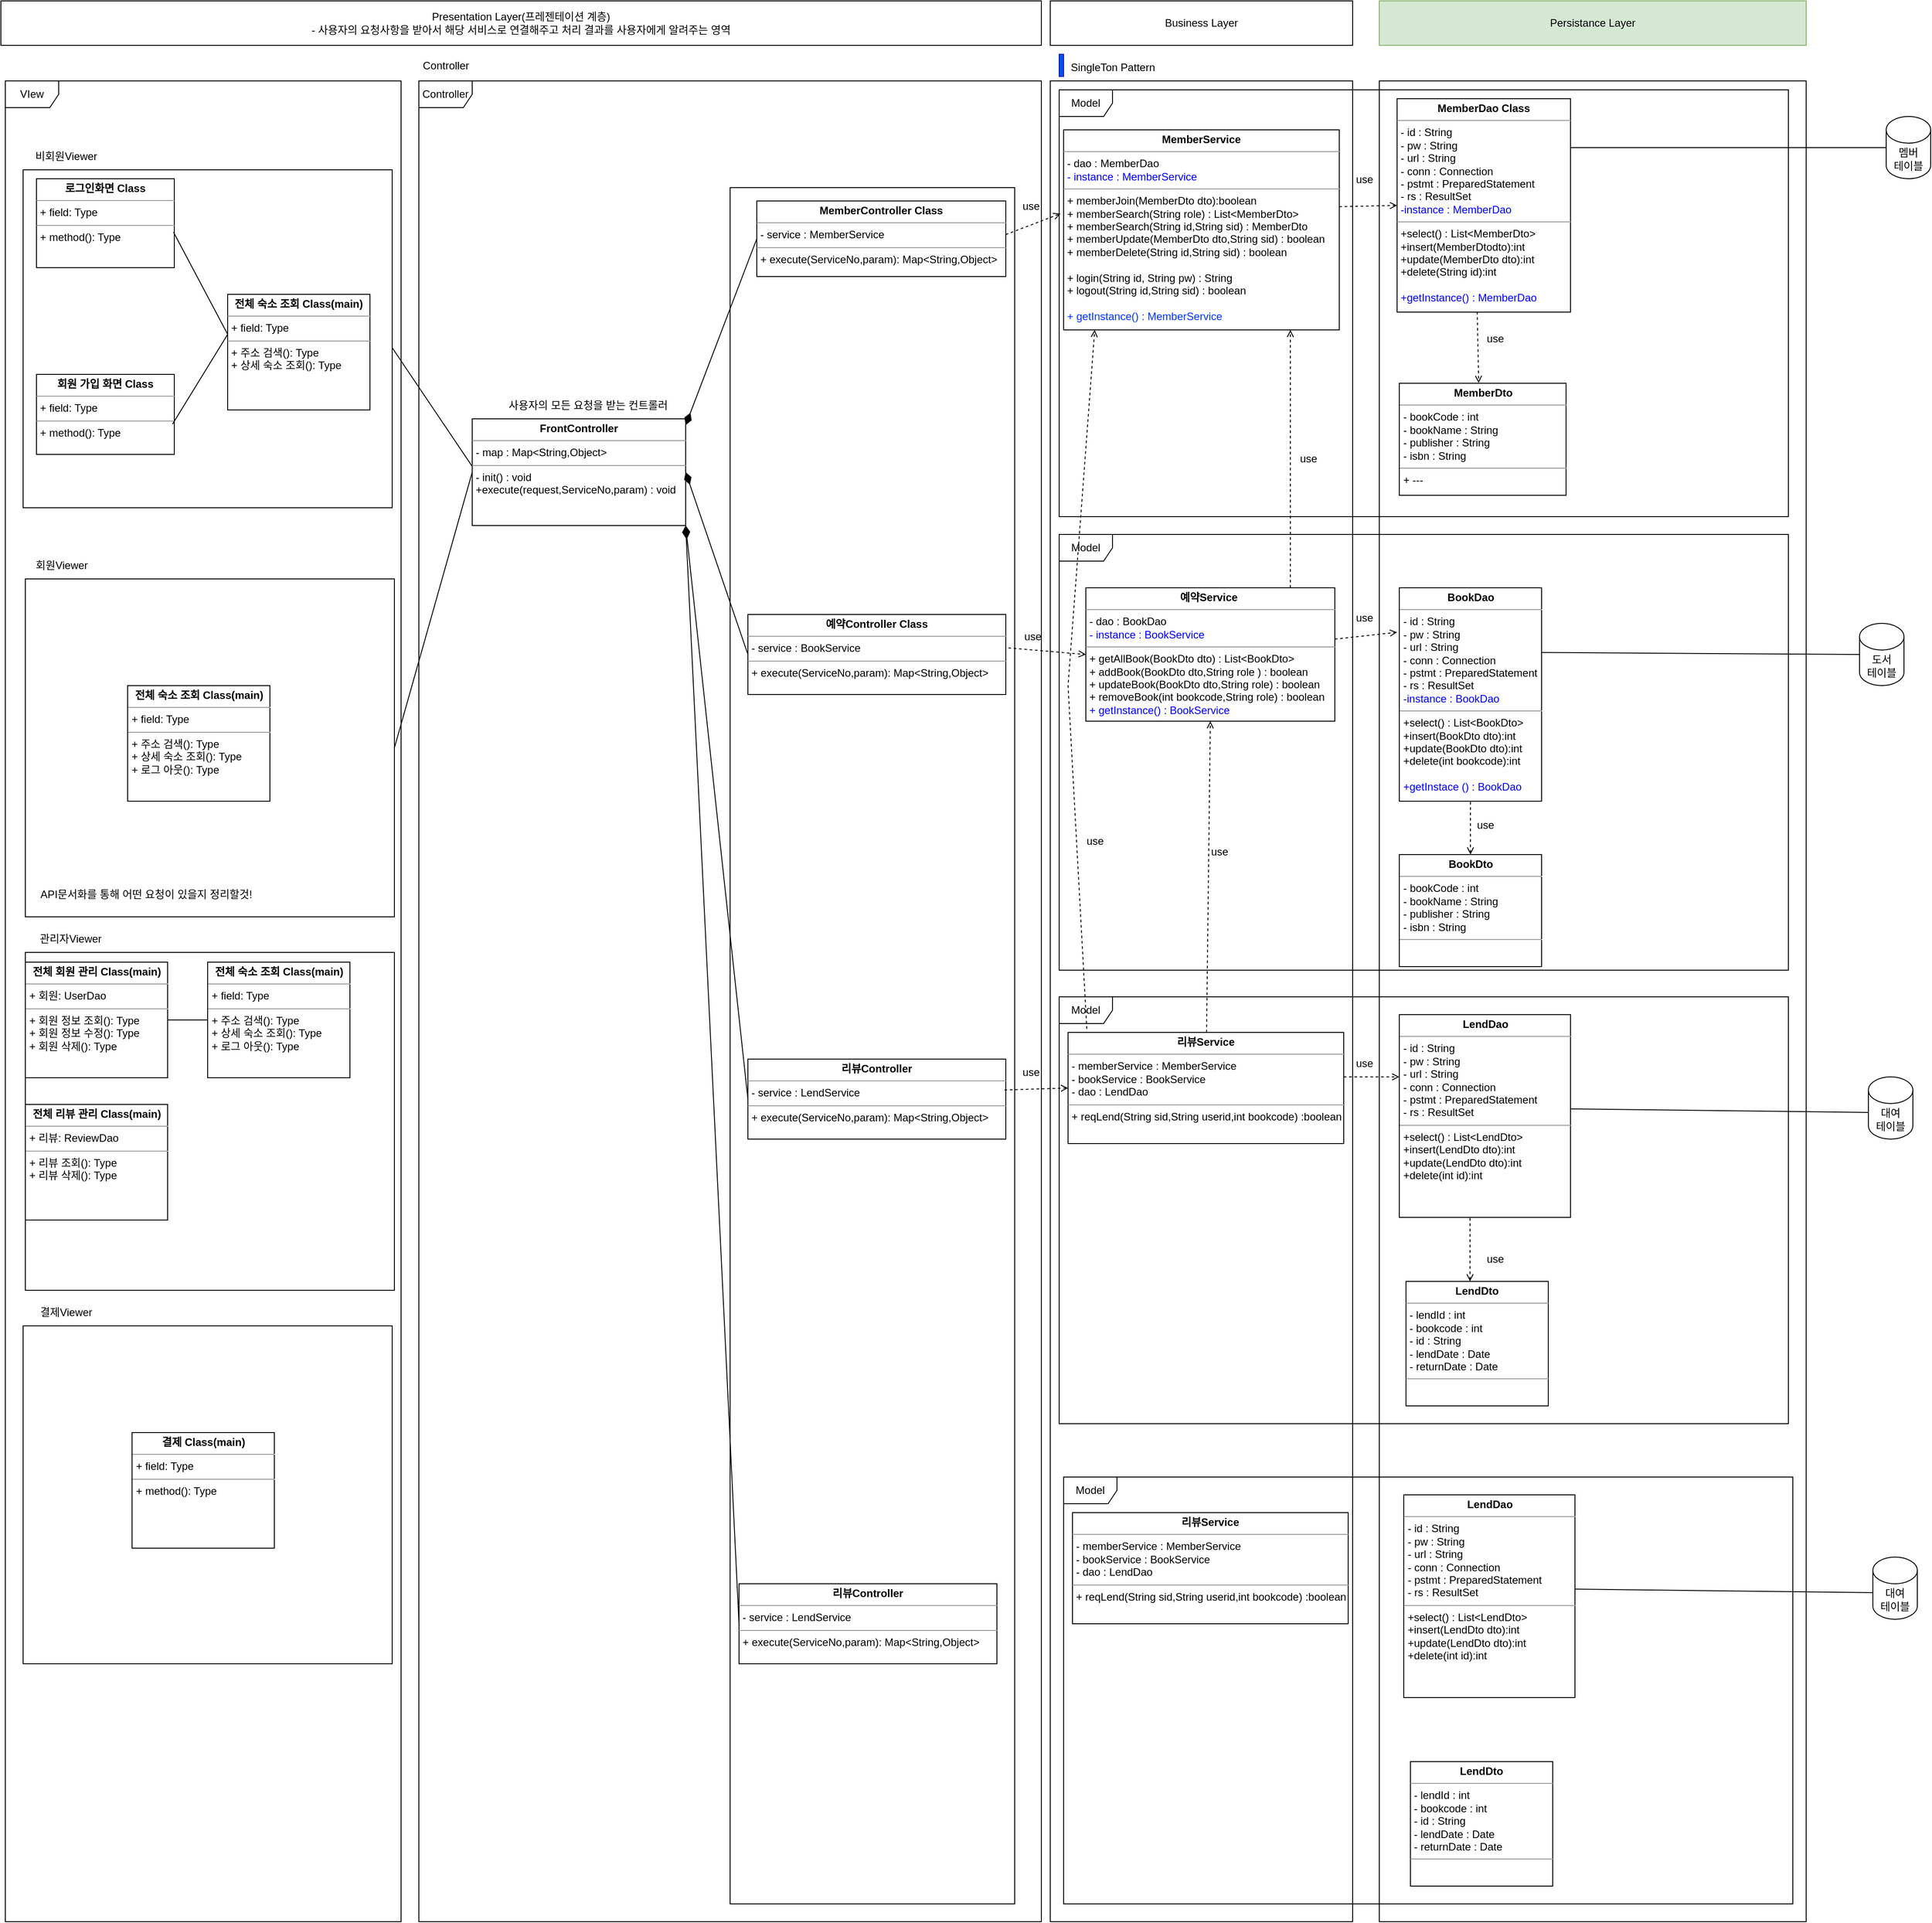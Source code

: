<mxfile version="24.0.6" type="device" pages="3">
  <diagram name="07 [예제] 구체화(With Code)" id="gQ39pxyKSOyClUBQawAz">
    <mxGraphModel dx="1195" dy="650" grid="1" gridSize="10" guides="1" tooltips="1" connect="1" arrows="1" fold="1" page="1" pageScale="1" pageWidth="3300" pageHeight="4681" math="0" shadow="0">
      <root>
        <mxCell id="UaBMCJwQMP4zNyqH6N1I-0" />
        <mxCell id="UaBMCJwQMP4zNyqH6N1I-1" parent="UaBMCJwQMP4zNyqH6N1I-0" />
        <mxCell id="UaBMCJwQMP4zNyqH6N1I-2" value="" style="rounded=0;whiteSpace=wrap;html=1;" parent="UaBMCJwQMP4zNyqH6N1I-1" vertex="1">
          <mxGeometry x="1650" y="230" width="480" height="2070" as="geometry" />
        </mxCell>
        <mxCell id="UaBMCJwQMP4zNyqH6N1I-3" value="" style="rounded=0;whiteSpace=wrap;html=1;" parent="UaBMCJwQMP4zNyqH6N1I-1" vertex="1">
          <mxGeometry x="1280" y="230" width="340" height="2070" as="geometry" />
        </mxCell>
        <mxCell id="UaBMCJwQMP4zNyqH6N1I-4" value="&lt;font color=&quot;#000000&quot;&gt;Controller&lt;/font&gt;" style="shape=umlFrame;whiteSpace=wrap;html=1;fontColor=#FF0000;" parent="UaBMCJwQMP4zNyqH6N1I-1" vertex="1">
          <mxGeometry x="570" y="230" width="700" height="2070" as="geometry" />
        </mxCell>
        <mxCell id="UaBMCJwQMP4zNyqH6N1I-5" value="&lt;font color=&quot;#000000&quot;&gt;VIew&lt;/font&gt;" style="shape=umlFrame;whiteSpace=wrap;html=1;fontColor=#FF0000;" parent="UaBMCJwQMP4zNyqH6N1I-1" vertex="1">
          <mxGeometry x="105" y="230" width="445" height="2070" as="geometry" />
        </mxCell>
        <mxCell id="UaBMCJwQMP4zNyqH6N1I-6" value="" style="rounded=0;whiteSpace=wrap;html=1;" parent="UaBMCJwQMP4zNyqH6N1I-1" vertex="1">
          <mxGeometry x="920" y="350" width="320" height="1930" as="geometry" />
        </mxCell>
        <mxCell id="UaBMCJwQMP4zNyqH6N1I-23" value="Presentation Layer(프레젠테이션 계층)&lt;br&gt;- 사용자의 요청사항을 받아서 해당 서비스로 연결해주고 처리 결과를 사용자에게 알려주는 영역" style="rounded=0;whiteSpace=wrap;html=1;" parent="UaBMCJwQMP4zNyqH6N1I-1" vertex="1">
          <mxGeometry x="100" y="140" width="1170" height="50" as="geometry" />
        </mxCell>
        <mxCell id="UaBMCJwQMP4zNyqH6N1I-27" value="Controller" style="text;html=1;align=center;verticalAlign=middle;resizable=0;points=[];autosize=1;strokeColor=none;fillColor=none;" parent="UaBMCJwQMP4zNyqH6N1I-1" vertex="1">
          <mxGeometry x="560" y="197.5" width="80" height="30" as="geometry" />
        </mxCell>
        <mxCell id="UaBMCJwQMP4zNyqH6N1I-28" value="&lt;p style=&quot;margin:0px;margin-top:4px;text-align:center;&quot;&gt;&lt;b&gt;FrontController&lt;/b&gt;&lt;/p&gt;&lt;hr size=&quot;1&quot;&gt;&lt;p style=&quot;margin:0px;margin-left:4px;&quot;&gt;- map : Map&amp;lt;String,Object&amp;gt;&lt;/p&gt;&lt;hr size=&quot;1&quot;&gt;&lt;p style=&quot;margin:0px;margin-left:4px;&quot;&gt;- init() : void&amp;nbsp;&lt;/p&gt;&lt;p style=&quot;margin:0px;margin-left:4px;&quot;&gt;+execute(request,ServiceNo,param) : void&lt;/p&gt;" style="verticalAlign=top;align=left;overflow=fill;fontSize=12;fontFamily=Helvetica;html=1;whiteSpace=wrap;" parent="UaBMCJwQMP4zNyqH6N1I-1" vertex="1">
          <mxGeometry x="630" y="610" width="240" height="120" as="geometry" />
        </mxCell>
        <mxCell id="UaBMCJwQMP4zNyqH6N1I-29" value="" style="rounded=0;whiteSpace=wrap;html=1;" parent="UaBMCJwQMP4zNyqH6N1I-1" vertex="1">
          <mxGeometry x="125" y="330" width="415" height="380" as="geometry" />
        </mxCell>
        <mxCell id="UaBMCJwQMP4zNyqH6N1I-30" value="비회원Viewer" style="text;html=1;align=center;verticalAlign=middle;resizable=0;points=[];autosize=1;strokeColor=none;fillColor=none;" parent="UaBMCJwQMP4zNyqH6N1I-1" vertex="1">
          <mxGeometry x="122.5" y="300" width="100" height="30" as="geometry" />
        </mxCell>
        <mxCell id="UaBMCJwQMP4zNyqH6N1I-31" value="" style="rounded=0;whiteSpace=wrap;html=1;" parent="UaBMCJwQMP4zNyqH6N1I-1" vertex="1">
          <mxGeometry x="127.5" y="790" width="415" height="380" as="geometry" />
        </mxCell>
        <mxCell id="UaBMCJwQMP4zNyqH6N1I-32" value="회원Viewer" style="text;html=1;align=center;verticalAlign=middle;resizable=0;points=[];autosize=1;strokeColor=none;fillColor=none;" parent="UaBMCJwQMP4zNyqH6N1I-1" vertex="1">
          <mxGeometry x="127.5" y="760" width="80" height="30" as="geometry" />
        </mxCell>
        <mxCell id="UaBMCJwQMP4zNyqH6N1I-35" value="&lt;p style=&quot;margin:0px;margin-top:4px;text-align:center;&quot;&gt;&lt;b&gt;예약Controller Class&lt;/b&gt;&lt;/p&gt;&lt;hr size=&quot;1&quot;&gt;&lt;p style=&quot;margin:0px;margin-left:4px;&quot;&gt;- service : BookService&lt;/p&gt;&lt;hr size=&quot;1&quot;&gt;&lt;p style=&quot;margin:0px;margin-left:4px;&quot;&gt;+ execute(ServiceNo,param): Map&amp;lt;String,Object&amp;gt;&lt;br&gt;&lt;/p&gt;" style="verticalAlign=top;align=left;overflow=fill;fontSize=12;fontFamily=Helvetica;html=1;whiteSpace=wrap;" parent="UaBMCJwQMP4zNyqH6N1I-1" vertex="1">
          <mxGeometry x="940" y="830" width="290" height="90" as="geometry" />
        </mxCell>
        <mxCell id="UaBMCJwQMP4zNyqH6N1I-36" value="&lt;p style=&quot;margin:0px;margin-top:4px;text-align:center;&quot;&gt;&lt;b&gt;MemberController Class&lt;/b&gt;&lt;/p&gt;&lt;hr size=&quot;1&quot;&gt;&lt;p style=&quot;margin:0px;margin-left:4px;&quot;&gt;- service : MemberService&lt;/p&gt;&lt;hr size=&quot;1&quot;&gt;&lt;p style=&quot;margin:0px;margin-left:4px;&quot;&gt;+ execute(ServiceNo,param): Map&amp;lt;String,Object&amp;gt;&lt;/p&gt;" style="verticalAlign=top;align=left;overflow=fill;fontSize=12;fontFamily=Helvetica;html=1;whiteSpace=wrap;" parent="UaBMCJwQMP4zNyqH6N1I-1" vertex="1">
          <mxGeometry x="950" y="365" width="280" height="85" as="geometry" />
        </mxCell>
        <mxCell id="UaBMCJwQMP4zNyqH6N1I-37" value="&lt;p style=&quot;margin:0px;margin-top:4px;text-align:center;&quot;&gt;&lt;b&gt;리뷰Controller&lt;/b&gt;&lt;/p&gt;&lt;hr size=&quot;1&quot;&gt;&lt;p style=&quot;margin:0px;margin-left:4px;&quot;&gt;- service : LendService&lt;/p&gt;&lt;hr size=&quot;1&quot;&gt;&lt;p style=&quot;margin:0px;margin-left:4px;&quot;&gt;+ execute(ServiceNo,param): Map&amp;lt;String,Object&amp;gt;&lt;br&gt;&lt;/p&gt;" style="verticalAlign=top;align=left;overflow=fill;fontSize=12;fontFamily=Helvetica;html=1;whiteSpace=wrap;" parent="UaBMCJwQMP4zNyqH6N1I-1" vertex="1">
          <mxGeometry x="940" y="1330" width="290" height="90" as="geometry" />
        </mxCell>
        <mxCell id="UaBMCJwQMP4zNyqH6N1I-38" value="" style="endArrow=none;html=1;rounded=0;entryX=0;entryY=0.446;entryDx=0;entryDy=0;entryPerimeter=0;" parent="UaBMCJwQMP4zNyqH6N1I-1" target="UaBMCJwQMP4zNyqH6N1I-28" edge="1">
          <mxGeometry width="50" height="50" relative="1" as="geometry">
            <mxPoint x="540" y="530" as="sourcePoint" />
            <mxPoint x="720" y="520" as="targetPoint" />
          </mxGeometry>
        </mxCell>
        <mxCell id="UaBMCJwQMP4zNyqH6N1I-39" value="" style="endArrow=none;html=1;rounded=0;exitX=1;exitY=0.5;exitDx=0;exitDy=0;entryX=0;entryY=0.5;entryDx=0;entryDy=0;" parent="UaBMCJwQMP4zNyqH6N1I-1" source="UaBMCJwQMP4zNyqH6N1I-31" target="UaBMCJwQMP4zNyqH6N1I-28" edge="1">
          <mxGeometry width="50" height="50" relative="1" as="geometry">
            <mxPoint x="548" y="488" as="sourcePoint" />
            <mxPoint x="670" y="558" as="targetPoint" />
          </mxGeometry>
        </mxCell>
        <mxCell id="UaBMCJwQMP4zNyqH6N1I-40" value="" style="endArrow=none;html=1;rounded=0;exitX=1;exitY=0.059;exitDx=0;exitDy=0;entryX=0;entryY=0.5;entryDx=0;entryDy=0;endFill=0;startArrow=diamondThin;startFill=1;startSize=12;exitPerimeter=0;" parent="UaBMCJwQMP4zNyqH6N1I-1" source="UaBMCJwQMP4zNyqH6N1I-28" target="UaBMCJwQMP4zNyqH6N1I-36" edge="1">
          <mxGeometry width="50" height="50" relative="1" as="geometry">
            <mxPoint x="548" y="488" as="sourcePoint" />
            <mxPoint x="670" y="678" as="targetPoint" />
          </mxGeometry>
        </mxCell>
        <mxCell id="UaBMCJwQMP4zNyqH6N1I-41" value="" style="endArrow=none;html=1;rounded=0;entryX=0;entryY=0.5;entryDx=0;entryDy=0;startArrow=diamondThin;startFill=1;startSize=12;exitX=1;exitY=0.5;exitDx=0;exitDy=0;" parent="UaBMCJwQMP4zNyqH6N1I-1" source="UaBMCJwQMP4zNyqH6N1I-28" target="UaBMCJwQMP4zNyqH6N1I-35" edge="1">
          <mxGeometry width="50" height="50" relative="1" as="geometry">
            <mxPoint x="870" y="650" as="sourcePoint" />
            <mxPoint x="1070" y="445" as="targetPoint" />
          </mxGeometry>
        </mxCell>
        <mxCell id="UaBMCJwQMP4zNyqH6N1I-42" value="" style="endArrow=none;html=1;rounded=0;exitX=1;exitY=1;exitDx=0;exitDy=0;entryX=0;entryY=0.5;entryDx=0;entryDy=0;startSize=12;startArrow=diamondThin;startFill=1;" parent="UaBMCJwQMP4zNyqH6N1I-1" source="UaBMCJwQMP4zNyqH6N1I-28" target="UaBMCJwQMP4zNyqH6N1I-37" edge="1">
          <mxGeometry width="50" height="50" relative="1" as="geometry">
            <mxPoint x="830" y="685" as="sourcePoint" />
            <mxPoint x="1070" y="675" as="targetPoint" />
          </mxGeometry>
        </mxCell>
        <mxCell id="UaBMCJwQMP4zNyqH6N1I-43" value="사용자의 모든 요청을 받는 컨트롤러" style="text;html=1;align=center;verticalAlign=middle;resizable=0;points=[];autosize=1;strokeColor=none;fillColor=none;" parent="UaBMCJwQMP4zNyqH6N1I-1" vertex="1">
          <mxGeometry x="650" y="580" width="220" height="30" as="geometry" />
        </mxCell>
        <mxCell id="UaBMCJwQMP4zNyqH6N1I-46" value="API문서화를 통해 어떤 요청이 있을지 정리할것!" style="text;html=1;align=center;verticalAlign=middle;resizable=0;points=[];autosize=1;strokeColor=none;fillColor=none;" parent="UaBMCJwQMP4zNyqH6N1I-1" vertex="1">
          <mxGeometry x="122.5" y="1130" width="280" height="30" as="geometry" />
        </mxCell>
        <mxCell id="UaBMCJwQMP4zNyqH6N1I-47" value="&lt;font color=&quot;#000000&quot;&gt;Model&lt;/font&gt;" style="shape=umlFrame;whiteSpace=wrap;html=1;fontColor=#FF0000;" parent="UaBMCJwQMP4zNyqH6N1I-1" vertex="1">
          <mxGeometry x="1290" y="240" width="820" height="480" as="geometry" />
        </mxCell>
        <mxCell id="UaBMCJwQMP4zNyqH6N1I-48" value="멤버&lt;br&gt;테이블" style="shape=cylinder3;whiteSpace=wrap;html=1;boundedLbl=1;backgroundOutline=1;size=15;" parent="UaBMCJwQMP4zNyqH6N1I-1" vertex="1">
          <mxGeometry x="2220" y="270" width="50" height="70" as="geometry" />
        </mxCell>
        <mxCell id="UaBMCJwQMP4zNyqH6N1I-49" value="" style="endArrow=open;html=1;rounded=0;entryX=-0.011;entryY=0.419;entryDx=0;entryDy=0;exitX=1;exitY=0.444;exitDx=0;exitDy=0;exitPerimeter=0;entryPerimeter=0;dashed=1;endFill=0;" parent="UaBMCJwQMP4zNyqH6N1I-1" source="UaBMCJwQMP4zNyqH6N1I-36" target="UaBMCJwQMP4zNyqH6N1I-78" edge="1">
          <mxGeometry width="50" height="50" relative="1" as="geometry">
            <mxPoint x="1220" y="410" as="sourcePoint" />
            <mxPoint x="1360.0" y="305" as="targetPoint" />
          </mxGeometry>
        </mxCell>
        <mxCell id="UaBMCJwQMP4zNyqH6N1I-50" value="" style="endArrow=open;html=1;rounded=0;entryX=0;entryY=0.5;entryDx=0;entryDy=0;startArrow=none;startFill=0;startSize=12;exitX=1;exitY=0.384;exitDx=0;exitDy=0;exitPerimeter=0;endFill=0;dashed=1;" parent="UaBMCJwQMP4zNyqH6N1I-1" source="UaBMCJwQMP4zNyqH6N1I-78" target="UaBMCJwQMP4zNyqH6N1I-83" edge="1">
          <mxGeometry width="50" height="50" relative="1" as="geometry">
            <mxPoint x="1610" y="355" as="sourcePoint" />
            <mxPoint x="1568.24" y="302.8" as="targetPoint" />
          </mxGeometry>
        </mxCell>
        <mxCell id="UaBMCJwQMP4zNyqH6N1I-51" value="&lt;font color=&quot;#000000&quot;&gt;Model&lt;/font&gt;" style="shape=umlFrame;whiteSpace=wrap;html=1;fontColor=#FF0000;" parent="UaBMCJwQMP4zNyqH6N1I-1" vertex="1">
          <mxGeometry x="1290" y="740" width="820" height="490" as="geometry" />
        </mxCell>
        <mxCell id="UaBMCJwQMP4zNyqH6N1I-52" value="&lt;p style=&quot;margin:0px;margin-top:4px;text-align:center;&quot;&gt;&lt;b&gt;예약Service&amp;nbsp;&lt;/b&gt;&lt;/p&gt;&lt;hr size=&quot;1&quot;&gt;&lt;p style=&quot;margin:0px;margin-left:4px;&quot;&gt;- dao : BookDao&lt;/p&gt;&lt;p style=&quot;margin:0px;margin-left:4px;&quot;&gt;&lt;font color=&quot;#0000ff&quot;&gt;- instance : BookService&lt;/font&gt;&lt;/p&gt;&lt;hr size=&quot;1&quot;&gt;&lt;p style=&quot;margin:0px;margin-left:4px;&quot;&gt;+ getAllBook(BookDto dto) : List&amp;lt;BookDto&amp;gt;&lt;/p&gt;&lt;p style=&quot;margin:0px;margin-left:4px;&quot;&gt;+ addBook(BookDto dto,String role ) : boolean&amp;nbsp;&lt;/p&gt;&lt;p style=&quot;margin:0px;margin-left:4px;&quot;&gt;+ updateBook(BookDto dto,String role) : boolean&lt;/p&gt;&lt;p style=&quot;margin:0px;margin-left:4px;&quot;&gt;+ removeBook(int bookcode,String role) : boolean&lt;/p&gt;&lt;p style=&quot;margin:0px;margin-left:4px;&quot;&gt;&lt;span style=&quot;background-color: initial;&quot;&gt;&lt;font color=&quot;#0000ff&quot;&gt;+ getInstance() : BookService&lt;/font&gt;&lt;/span&gt;&lt;br&gt;&lt;/p&gt;" style="verticalAlign=top;align=left;overflow=fill;fontSize=12;fontFamily=Helvetica;html=1;whiteSpace=wrap;" parent="UaBMCJwQMP4zNyqH6N1I-1" vertex="1">
          <mxGeometry x="1320" y="800" width="280" height="150" as="geometry" />
        </mxCell>
        <mxCell id="UaBMCJwQMP4zNyqH6N1I-53" value="도서&lt;br&gt;테이블" style="shape=cylinder3;whiteSpace=wrap;html=1;boundedLbl=1;backgroundOutline=1;size=15;" parent="UaBMCJwQMP4zNyqH6N1I-1" vertex="1">
          <mxGeometry x="2190" y="840" width="50" height="70" as="geometry" />
        </mxCell>
        <mxCell id="UaBMCJwQMP4zNyqH6N1I-54" value="" style="endArrow=open;html=1;rounded=0;startArrow=none;startFill=0;startSize=12;exitX=1;exitY=0.385;exitDx=0;exitDy=0;exitPerimeter=0;endFill=0;dashed=1;" parent="UaBMCJwQMP4zNyqH6N1I-1" source="UaBMCJwQMP4zNyqH6N1I-52" edge="1">
          <mxGeometry width="50" height="50" relative="1" as="geometry">
            <mxPoint x="1490" y="864.7" as="sourcePoint" />
            <mxPoint x="1670" y="850" as="targetPoint" />
          </mxGeometry>
        </mxCell>
        <mxCell id="UaBMCJwQMP4zNyqH6N1I-55" value="" style="endArrow=none;html=1;rounded=0;exitX=0.5;exitY=0;exitDx=0;exitDy=0;entryX=0.5;entryY=1;entryDx=0;entryDy=0;" parent="UaBMCJwQMP4zNyqH6N1I-1" edge="1">
          <mxGeometry width="50" height="50" relative="1" as="geometry">
            <mxPoint x="1650" y="900" as="sourcePoint" />
            <mxPoint x="1650" y="860" as="targetPoint" />
          </mxGeometry>
        </mxCell>
        <mxCell id="UaBMCJwQMP4zNyqH6N1I-56" value="&lt;font color=&quot;#000000&quot;&gt;Model&lt;/font&gt;" style="shape=umlFrame;whiteSpace=wrap;html=1;fontColor=#FF0000;" parent="UaBMCJwQMP4zNyqH6N1I-1" vertex="1">
          <mxGeometry x="1290" y="1260" width="820" height="480" as="geometry" />
        </mxCell>
        <mxCell id="UaBMCJwQMP4zNyqH6N1I-57" value="&lt;p style=&quot;margin:0px;margin-top:4px;text-align:center;&quot;&gt;&lt;b&gt;리뷰Service&lt;/b&gt;&lt;/p&gt;&lt;hr size=&quot;1&quot;&gt;&lt;p style=&quot;margin:0px;margin-left:4px;&quot;&gt;- memberService : MemberService&lt;/p&gt;&lt;p style=&quot;margin:0px;margin-left:4px;&quot;&gt;- bookService : BookService&lt;/p&gt;&lt;p style=&quot;margin:0px;margin-left:4px;&quot;&gt;- dao : LendDao&lt;/p&gt;&lt;hr size=&quot;1&quot;&gt;&lt;p style=&quot;margin:0px;margin-left:4px;&quot;&gt;+ reqLend(String sid,String userid,int bookcode) :boolean&lt;/p&gt;" style="verticalAlign=top;align=left;overflow=fill;fontSize=12;fontFamily=Helvetica;html=1;whiteSpace=wrap;" parent="UaBMCJwQMP4zNyqH6N1I-1" vertex="1">
          <mxGeometry x="1300" y="1300" width="310" height="125" as="geometry" />
        </mxCell>
        <mxCell id="UaBMCJwQMP4zNyqH6N1I-60" value="대여&lt;br&gt;테이블" style="shape=cylinder3;whiteSpace=wrap;html=1;boundedLbl=1;backgroundOutline=1;size=15;" parent="UaBMCJwQMP4zNyqH6N1I-1" vertex="1">
          <mxGeometry x="2200" y="1350" width="50" height="70" as="geometry" />
        </mxCell>
        <mxCell id="UaBMCJwQMP4zNyqH6N1I-63" value="Business Layer" style="rounded=0;whiteSpace=wrap;html=1;" parent="UaBMCJwQMP4zNyqH6N1I-1" vertex="1">
          <mxGeometry x="1280" y="140" width="340" height="50" as="geometry" />
        </mxCell>
        <mxCell id="UaBMCJwQMP4zNyqH6N1I-64" value="Persistance Layer" style="rounded=0;whiteSpace=wrap;html=1;fillColor=#d5e8d4;strokeColor=#82b366;" parent="UaBMCJwQMP4zNyqH6N1I-1" vertex="1">
          <mxGeometry x="1650" y="140" width="480" height="50" as="geometry" />
        </mxCell>
        <mxCell id="UaBMCJwQMP4zNyqH6N1I-65" value="" style="endArrow=none;html=1;rounded=0;startArrow=open;startFill=0;entryX=0;entryY=0.5;entryDx=0;entryDy=0;entryPerimeter=0;" parent="UaBMCJwQMP4zNyqH6N1I-1" target="UaBMCJwQMP4zNyqH6N1I-48" edge="1">
          <mxGeometry width="50" height="50" relative="1" as="geometry">
            <mxPoint x="1730" y="305" as="sourcePoint" />
            <mxPoint x="2190" y="305" as="targetPoint" />
          </mxGeometry>
        </mxCell>
        <mxCell id="UaBMCJwQMP4zNyqH6N1I-66" value="" style="endArrow=none;html=1;rounded=0;entryX=0;entryY=0.5;entryDx=0;entryDy=0;entryPerimeter=0;exitX=1;exitY=0.303;exitDx=0;exitDy=0;exitPerimeter=0;" parent="UaBMCJwQMP4zNyqH6N1I-1" source="UaBMCJwQMP4zNyqH6N1I-81" target="UaBMCJwQMP4zNyqH6N1I-53" edge="1">
          <mxGeometry width="50" height="50" relative="1" as="geometry">
            <mxPoint x="1729.2" y="803.5" as="sourcePoint" />
            <mxPoint x="1830" y="525" as="targetPoint" />
          </mxGeometry>
        </mxCell>
        <mxCell id="UaBMCJwQMP4zNyqH6N1I-67" value="" style="endArrow=none;html=1;rounded=0;entryX=0;entryY=0.571;entryDx=0;entryDy=0;entryPerimeter=0;exitX=1;exitY=0.465;exitDx=0;exitDy=0;exitPerimeter=0;" parent="UaBMCJwQMP4zNyqH6N1I-1" source="0um6C16_eDBhYkymEafs-1" target="UaBMCJwQMP4zNyqH6N1I-60" edge="1">
          <mxGeometry width="50" height="50" relative="1" as="geometry">
            <mxPoint x="1729.25" y="1261.8" as="sourcePoint" />
            <mxPoint x="1830" y="985" as="targetPoint" />
          </mxGeometry>
        </mxCell>
        <mxCell id="UaBMCJwQMP4zNyqH6N1I-68" value="" style="endArrow=open;html=1;rounded=0;entryX=0;entryY=0.5;entryDx=0;entryDy=0;exitX=1.01;exitY=0.418;exitDx=0;exitDy=0;exitPerimeter=0;endFill=0;dashed=1;" parent="UaBMCJwQMP4zNyqH6N1I-1" source="UaBMCJwQMP4zNyqH6N1I-35" target="UaBMCJwQMP4zNyqH6N1I-52" edge="1">
          <mxGeometry width="50" height="50" relative="1" as="geometry">
            <mxPoint x="1230" y="460" as="sourcePoint" />
            <mxPoint x="1370" y="355" as="targetPoint" />
          </mxGeometry>
        </mxCell>
        <mxCell id="UaBMCJwQMP4zNyqH6N1I-69" value="" style="endArrow=open;html=1;rounded=0;exitX=0.995;exitY=0.386;exitDx=0;exitDy=0;exitPerimeter=0;entryX=0;entryY=0.5;entryDx=0;entryDy=0;dashed=1;endFill=0;" parent="UaBMCJwQMP4zNyqH6N1I-1" source="UaBMCJwQMP4zNyqH6N1I-37" target="UaBMCJwQMP4zNyqH6N1I-57" edge="1">
          <mxGeometry width="50" height="50" relative="1" as="geometry">
            <mxPoint x="1232" y="874" as="sourcePoint" />
            <mxPoint x="1340" y="1300" as="targetPoint" />
          </mxGeometry>
        </mxCell>
        <mxCell id="UaBMCJwQMP4zNyqH6N1I-72" value="&lt;p style=&quot;margin:0px;margin-top:4px;text-align:center;&quot;&gt;&lt;b&gt;로그인화면 Class&lt;/b&gt;&lt;/p&gt;&lt;hr size=&quot;1&quot;&gt;&lt;p style=&quot;margin:0px;margin-left:4px;&quot;&gt;+ field: Type&lt;/p&gt;&lt;hr size=&quot;1&quot;&gt;&lt;p style=&quot;margin:0px;margin-left:4px;&quot;&gt;+ method(): Type&lt;/p&gt;" style="verticalAlign=top;align=left;overflow=fill;fontSize=12;fontFamily=Helvetica;html=1;whiteSpace=wrap;" parent="UaBMCJwQMP4zNyqH6N1I-1" vertex="1">
          <mxGeometry x="140" y="340" width="155" height="100" as="geometry" />
        </mxCell>
        <mxCell id="UaBMCJwQMP4zNyqH6N1I-73" value="&lt;p style=&quot;margin:0px;margin-top:4px;text-align:center;&quot;&gt;&lt;b&gt;전체 숙소 조회 Class(main)&lt;/b&gt;&lt;/p&gt;&lt;hr size=&quot;1&quot;&gt;&lt;p style=&quot;margin:0px;margin-left:4px;&quot;&gt;+ field: Type&lt;/p&gt;&lt;hr size=&quot;1&quot;&gt;&lt;p style=&quot;margin:0px;margin-left:4px;&quot;&gt;+ 주소 검색(): Type&lt;/p&gt;&lt;p style=&quot;margin:0px;margin-left:4px;&quot;&gt;+ 상세 숙소 조회(): Type&lt;/p&gt;" style="verticalAlign=top;align=left;overflow=fill;fontSize=12;fontFamily=Helvetica;html=1;whiteSpace=wrap;" parent="UaBMCJwQMP4zNyqH6N1I-1" vertex="1">
          <mxGeometry x="355" y="470" width="160" height="130" as="geometry" />
        </mxCell>
        <mxCell id="UaBMCJwQMP4zNyqH6N1I-74" value="&lt;p style=&quot;margin:0px;margin-top:4px;text-align:center;&quot;&gt;&lt;b&gt;회원 가입 화면 Class&lt;/b&gt;&lt;/p&gt;&lt;hr size=&quot;1&quot;&gt;&lt;p style=&quot;margin:0px;margin-left:4px;&quot;&gt;+ field: Type&lt;/p&gt;&lt;hr size=&quot;1&quot;&gt;&lt;p style=&quot;margin:0px;margin-left:4px;&quot;&gt;+ method(): Type&lt;/p&gt;" style="verticalAlign=top;align=left;overflow=fill;fontSize=12;fontFamily=Helvetica;html=1;whiteSpace=wrap;" parent="UaBMCJwQMP4zNyqH6N1I-1" vertex="1">
          <mxGeometry x="140" y="560" width="155" height="90" as="geometry" />
        </mxCell>
        <mxCell id="UaBMCJwQMP4zNyqH6N1I-75" value="" style="endArrow=none;html=1;rounded=0;exitX=0.994;exitY=0.6;exitDx=0;exitDy=0;exitPerimeter=0;" parent="UaBMCJwQMP4zNyqH6N1I-1" source="UaBMCJwQMP4zNyqH6N1I-72" edge="1">
          <mxGeometry width="50" height="50" relative="1" as="geometry">
            <mxPoint x="545" y="545" as="sourcePoint" />
            <mxPoint x="355" y="515" as="targetPoint" />
          </mxGeometry>
        </mxCell>
        <mxCell id="UaBMCJwQMP4zNyqH6N1I-76" value="" style="endArrow=none;html=1;rounded=0;exitX=0.987;exitY=0.622;exitDx=0;exitDy=0;exitPerimeter=0;" parent="UaBMCJwQMP4zNyqH6N1I-1" source="UaBMCJwQMP4zNyqH6N1I-74" edge="1">
          <mxGeometry width="50" height="50" relative="1" as="geometry">
            <mxPoint x="304" y="435" as="sourcePoint" />
            <mxPoint x="355" y="515" as="targetPoint" />
          </mxGeometry>
        </mxCell>
        <mxCell id="UaBMCJwQMP4zNyqH6N1I-78" value="&lt;p style=&quot;margin:0px;margin-top:4px;text-align:center;&quot;&gt;&lt;b&gt;MemberService&lt;/b&gt;&lt;/p&gt;&lt;hr size=&quot;1&quot;&gt;&lt;p style=&quot;margin:0px;margin-left:4px;&quot;&gt;- dao : MemberDao&lt;/p&gt;&lt;p style=&quot;margin:0px;margin-left:4px;&quot;&gt;&lt;font color=&quot;#0000ff&quot;&gt;- instance : MemberService&lt;/font&gt;&lt;/p&gt;&lt;hr size=&quot;1&quot;&gt;&lt;p style=&quot;margin:0px;margin-left:4px;&quot;&gt;+ memberJoin(MemberDto dto):boolean&lt;/p&gt;&lt;p style=&quot;margin:0px;margin-left:4px;&quot;&gt;+ memberSearch(String role) : List&amp;lt;MemberDto&amp;gt;&lt;/p&gt;&lt;p style=&quot;margin:0px;margin-left:4px;&quot;&gt;+ memberSearch(String id,String sid) : MemberDto&lt;/p&gt;&lt;p style=&quot;margin:0px;margin-left:4px;&quot;&gt;+ memberUpdate(MemberDto dto,String sid) : boolean&lt;/p&gt;&lt;p style=&quot;margin:0px;margin-left:4px;&quot;&gt;+ memberDelete(String id,String sid) : boolean&lt;/p&gt;&lt;p style=&quot;margin:0px;margin-left:4px;&quot;&gt;&lt;br&gt;&lt;/p&gt;&lt;p style=&quot;margin:0px;margin-left:4px;&quot;&gt;+ login(String id, String pw) : String&lt;/p&gt;&lt;p style=&quot;margin:0px;margin-left:4px;&quot;&gt;+ logout(String id,String sid) : boolean&lt;/p&gt;&lt;p style=&quot;margin:0px;margin-left:4px;&quot;&gt;&lt;br&gt;&lt;/p&gt;&lt;p style=&quot;margin:0px;margin-left:4px;&quot;&gt;&lt;font color=&quot;#0033ff&quot;&gt;+ getInstance() : MemberService&lt;/font&gt;&lt;/p&gt;" style="verticalAlign=top;align=left;overflow=fill;fontSize=12;fontFamily=Helvetica;html=1;whiteSpace=wrap;" parent="UaBMCJwQMP4zNyqH6N1I-1" vertex="1">
          <mxGeometry x="1295" y="285" width="310" height="225" as="geometry" />
        </mxCell>
        <mxCell id="UaBMCJwQMP4zNyqH6N1I-81" value="&lt;p style=&quot;margin:0px;margin-top:4px;text-align:center;&quot;&gt;&lt;b&gt;BookDao&lt;/b&gt;&lt;/p&gt;&lt;hr size=&quot;1&quot;&gt;&lt;p style=&quot;margin:0px;margin-left:4px;&quot;&gt;- id : String&lt;/p&gt;&lt;p style=&quot;margin:0px;margin-left:4px;&quot;&gt;- pw : String&lt;/p&gt;&lt;p style=&quot;margin:0px;margin-left:4px;&quot;&gt;- url : String&lt;/p&gt;&lt;p style=&quot;margin:0px;margin-left:4px;&quot;&gt;- conn : Connection&lt;/p&gt;&lt;p style=&quot;margin:0px;margin-left:4px;&quot;&gt;- pstmt : PreparedStatement&lt;/p&gt;&lt;p style=&quot;margin:0px;margin-left:4px;&quot;&gt;- rs : ResultSet&lt;/p&gt;&lt;p style=&quot;margin:0px;margin-left:4px;&quot;&gt;&lt;font color=&quot;#0000ff&quot;&gt;-instance : BookDao&lt;/font&gt;&lt;/p&gt;&lt;hr size=&quot;1&quot;&gt;&lt;p style=&quot;margin:0px;margin-left:4px;&quot;&gt;&lt;span style=&quot;background-color: initial;&quot;&gt;+select() : List&amp;lt;BookDto&amp;gt;&lt;/span&gt;&lt;br&gt;&lt;/p&gt;&lt;p style=&quot;margin:0px;margin-left:4px;&quot;&gt;+insert(BookDto dto):int&lt;/p&gt;&lt;p style=&quot;margin:0px;margin-left:4px;&quot;&gt;+update(BookDto dto):int&lt;/p&gt;&lt;p style=&quot;margin:0px;margin-left:4px;&quot;&gt;+delete(int bookcode):int&lt;/p&gt;&lt;p style=&quot;margin:0px;margin-left:4px;&quot;&gt;&lt;br&gt;&lt;/p&gt;&lt;p style=&quot;margin:0px;margin-left:4px;&quot;&gt;&lt;font color=&quot;#0000ff&quot;&gt;+getInstace () : BookDao&lt;/font&gt;&lt;/p&gt;&lt;p style=&quot;margin:0px;margin-left:4px;&quot;&gt;&lt;br&gt;&lt;/p&gt;" style="verticalAlign=top;align=left;overflow=fill;fontSize=12;fontFamily=Helvetica;html=1;whiteSpace=wrap;" parent="UaBMCJwQMP4zNyqH6N1I-1" vertex="1">
          <mxGeometry x="1672.5" y="800" width="160" height="240" as="geometry" />
        </mxCell>
        <mxCell id="UaBMCJwQMP4zNyqH6N1I-82" value="&lt;p style=&quot;margin:0px;margin-top:4px;text-align:center;&quot;&gt;&lt;b&gt;BookDto&lt;/b&gt;&lt;/p&gt;&lt;hr size=&quot;1&quot;&gt;&lt;p style=&quot;border-color: var(--border-color); margin: 0px 0px 0px 4px;&quot;&gt;- bookCode : int&lt;/p&gt;&lt;p style=&quot;border-color: var(--border-color); margin: 0px 0px 0px 4px;&quot;&gt;- bookName : String&lt;/p&gt;&lt;p style=&quot;border-color: var(--border-color); margin: 0px 0px 0px 4px;&quot;&gt;- publisher : String&lt;/p&gt;&lt;p style=&quot;border-color: var(--border-color); margin: 0px 0px 0px 4px;&quot;&gt;- isbn : String&lt;/p&gt;&lt;hr style=&quot;border-color: var(--border-color);&quot; size=&quot;1&quot;&gt;&lt;p style=&quot;margin:0px;margin-left:4px;&quot;&gt;&lt;br&gt;&lt;/p&gt;" style="verticalAlign=top;align=left;overflow=fill;fontSize=12;fontFamily=Helvetica;html=1;whiteSpace=wrap;" parent="UaBMCJwQMP4zNyqH6N1I-1" vertex="1">
          <mxGeometry x="1672.5" y="1100" width="160" height="126" as="geometry" />
        </mxCell>
        <mxCell id="UaBMCJwQMP4zNyqH6N1I-83" value="&lt;p style=&quot;margin:0px;margin-top:4px;text-align:center;&quot;&gt;&lt;b&gt;MemberDao Class&lt;/b&gt;&lt;/p&gt;&lt;hr size=&quot;1&quot;&gt;&lt;p style=&quot;border-color: var(--border-color); margin: 0px 0px 0px 4px;&quot;&gt;- id : String&lt;/p&gt;&lt;p style=&quot;border-color: var(--border-color); margin: 0px 0px 0px 4px;&quot;&gt;- pw : String&lt;/p&gt;&lt;p style=&quot;border-color: var(--border-color); margin: 0px 0px 0px 4px;&quot;&gt;- url : String&lt;/p&gt;&lt;p style=&quot;border-color: var(--border-color); margin: 0px 0px 0px 4px;&quot;&gt;- conn : Connection&lt;/p&gt;&lt;p style=&quot;border-color: var(--border-color); margin: 0px 0px 0px 4px;&quot;&gt;- pstmt : PreparedStatement&lt;/p&gt;&lt;p style=&quot;border-color: var(--border-color); margin: 0px 0px 0px 4px;&quot;&gt;- rs : ResultSet&lt;/p&gt;&lt;p style=&quot;border-color: var(--border-color); margin: 0px 0px 0px 4px;&quot;&gt;&lt;font color=&quot;#0000ff&quot;&gt;-instance : MemberDao&lt;/font&gt;&lt;/p&gt;&lt;hr size=&quot;1&quot;&gt;&lt;p style=&quot;border-color: var(--border-color); margin: 0px 0px 0px 4px;&quot;&gt;+select() : List&amp;lt;MemberDto&amp;gt;&lt;br style=&quot;border-color: var(--border-color);&quot;&gt;&lt;/p&gt;&lt;p style=&quot;border-color: var(--border-color); margin: 0px 0px 0px 4px;&quot;&gt;+insert(MemberDtodto):int&lt;/p&gt;&lt;p style=&quot;border-color: var(--border-color); margin: 0px 0px 0px 4px;&quot;&gt;+update(MemberDto dto):int&lt;/p&gt;&lt;p style=&quot;border-color: var(--border-color); margin: 0px 0px 0px 4px;&quot;&gt;+delete(String id):int&lt;/p&gt;&lt;p style=&quot;border-color: var(--border-color); margin: 0px 0px 0px 4px;&quot;&gt;&lt;br&gt;&lt;/p&gt;&lt;p style=&quot;border-color: var(--border-color); margin: 0px 0px 0px 4px;&quot;&gt;&lt;font color=&quot;#0000ff&quot;&gt;+getInstance() : MemberDao&lt;/font&gt;&lt;/p&gt;" style="verticalAlign=top;align=left;overflow=fill;fontSize=12;fontFamily=Helvetica;html=1;whiteSpace=wrap;" parent="UaBMCJwQMP4zNyqH6N1I-1" vertex="1">
          <mxGeometry x="1670" y="250" width="195" height="240" as="geometry" />
        </mxCell>
        <mxCell id="UaBMCJwQMP4zNyqH6N1I-84" value="&lt;p style=&quot;margin:0px;margin-top:4px;text-align:center;&quot;&gt;&lt;b&gt;MemberDto&lt;/b&gt;&lt;/p&gt;&lt;hr size=&quot;1&quot;&gt;&lt;p style=&quot;border-color: var(--border-color); margin: 0px 0px 0px 4px;&quot;&gt;- bookCode : int&lt;/p&gt;&lt;p style=&quot;border-color: var(--border-color); margin: 0px 0px 0px 4px;&quot;&gt;- bookName : String&lt;/p&gt;&lt;p style=&quot;border-color: var(--border-color); margin: 0px 0px 0px 4px;&quot;&gt;- publisher : String&lt;/p&gt;&lt;p style=&quot;border-color: var(--border-color); margin: 0px 0px 0px 4px;&quot;&gt;- isbn : String&lt;/p&gt;&lt;hr style=&quot;border-color: var(--border-color);&quot; size=&quot;1&quot;&gt;&lt;p style=&quot;margin:0px;margin-left:4px;&quot;&gt;+ ---&lt;/p&gt;" style="verticalAlign=top;align=left;overflow=fill;fontSize=12;fontFamily=Helvetica;html=1;whiteSpace=wrap;" parent="UaBMCJwQMP4zNyqH6N1I-1" vertex="1">
          <mxGeometry x="1672.5" y="570" width="187.5" height="126" as="geometry" />
        </mxCell>
        <mxCell id="0um6C16_eDBhYkymEafs-0" value="&lt;p style=&quot;margin:0px;margin-top:4px;text-align:center;&quot;&gt;&lt;b&gt;LendDto&lt;/b&gt;&lt;/p&gt;&lt;hr size=&quot;1&quot;&gt;&lt;p style=&quot;margin:0px;margin-left:4px;&quot;&gt;- lendId : int&lt;/p&gt;&lt;p style=&quot;margin:0px;margin-left:4px;&quot;&gt;- bookcode : int&lt;/p&gt;&lt;p style=&quot;margin:0px;margin-left:4px;&quot;&gt;- id : String&lt;/p&gt;&lt;p style=&quot;margin:0px;margin-left:4px;&quot;&gt;- lendDate : Date&lt;/p&gt;&lt;p style=&quot;margin:0px;margin-left:4px;&quot;&gt;- returnDate : Date&lt;/p&gt;&lt;hr size=&quot;1&quot;&gt;&lt;p style=&quot;margin:0px;margin-left:4px;&quot;&gt;&lt;br&gt;&lt;/p&gt;" style="verticalAlign=top;align=left;overflow=fill;fontSize=12;fontFamily=Helvetica;html=1;whiteSpace=wrap;" parent="UaBMCJwQMP4zNyqH6N1I-1" vertex="1">
          <mxGeometry x="1680" y="1580" width="160" height="140" as="geometry" />
        </mxCell>
        <mxCell id="0um6C16_eDBhYkymEafs-1" value="&lt;p style=&quot;margin:0px;margin-top:4px;text-align:center;&quot;&gt;&lt;b&gt;LendDao&lt;/b&gt;&lt;/p&gt;&lt;hr size=&quot;1&quot;&gt;&lt;p style=&quot;border-color: var(--border-color); margin: 0px 0px 0px 4px;&quot;&gt;- id : String&lt;/p&gt;&lt;p style=&quot;border-color: var(--border-color); margin: 0px 0px 0px 4px;&quot;&gt;- pw : String&lt;/p&gt;&lt;p style=&quot;border-color: var(--border-color); margin: 0px 0px 0px 4px;&quot;&gt;- url : String&lt;/p&gt;&lt;p style=&quot;border-color: var(--border-color); margin: 0px 0px 0px 4px;&quot;&gt;- conn : Connection&lt;/p&gt;&lt;p style=&quot;border-color: var(--border-color); margin: 0px 0px 0px 4px;&quot;&gt;- pstmt : PreparedStatement&lt;/p&gt;&lt;p style=&quot;border-color: var(--border-color); margin: 0px 0px 0px 4px;&quot;&gt;- rs : ResultSet&lt;/p&gt;&lt;hr size=&quot;1&quot;&gt;&lt;p style=&quot;border-color: var(--border-color); margin: 0px 0px 0px 4px;&quot;&gt;+select() : List&amp;lt;LendDto&amp;gt;&lt;br style=&quot;border-color: var(--border-color);&quot;&gt;&lt;/p&gt;&lt;p style=&quot;border-color: var(--border-color); margin: 0px 0px 0px 4px;&quot;&gt;+insert(LendDto dto):int&lt;/p&gt;&lt;p style=&quot;border-color: var(--border-color); margin: 0px 0px 0px 4px;&quot;&gt;+update(LendDto dto):int&lt;/p&gt;&lt;p style=&quot;border-color: var(--border-color); margin: 0px 0px 0px 4px;&quot;&gt;+delete(int id):int&lt;/p&gt;" style="verticalAlign=top;align=left;overflow=fill;fontSize=12;fontFamily=Helvetica;html=1;whiteSpace=wrap;" parent="UaBMCJwQMP4zNyqH6N1I-1" vertex="1">
          <mxGeometry x="1672.5" y="1280" width="192.5" height="228" as="geometry" />
        </mxCell>
        <mxCell id="0um6C16_eDBhYkymEafs-4" value="" style="endArrow=none;html=1;rounded=0;entryX=0.5;entryY=1;entryDx=0;entryDy=0;exitX=0.5;exitY=0;exitDx=0;exitDy=0;dashed=1;startArrow=open;startFill=0;" parent="UaBMCJwQMP4zNyqH6N1I-1" source="UaBMCJwQMP4zNyqH6N1I-82" target="UaBMCJwQMP4zNyqH6N1I-81" edge="1">
          <mxGeometry width="50" height="50" relative="1" as="geometry">
            <mxPoint x="1500" y="874.7" as="sourcePoint" />
            <mxPoint x="1683" y="876" as="targetPoint" />
          </mxGeometry>
        </mxCell>
        <mxCell id="D09aTbUDfmkI6yTCnDG_-1" value="use" style="text;html=1;align=center;verticalAlign=middle;resizable=0;points=[];autosize=1;strokeColor=none;fillColor=none;" parent="UaBMCJwQMP4zNyqH6N1I-1" vertex="1">
          <mxGeometry x="1760" y="505" width="40" height="30" as="geometry" />
        </mxCell>
        <mxCell id="K4zP95EvJuLLC71WGqWt-0" value="use" style="text;html=1;align=center;verticalAlign=middle;resizable=0;points=[];autosize=1;strokeColor=none;fillColor=none;" parent="UaBMCJwQMP4zNyqH6N1I-1" vertex="1">
          <mxGeometry x="1748.75" y="1052" width="40" height="30" as="geometry" />
        </mxCell>
        <mxCell id="QlhFGamoP6oTvI8_yvQG-1" value="" style="endArrow=open;html=1;rounded=0;startArrow=none;startFill=0;startSize=12;dashed=1;endFill=0;" parent="UaBMCJwQMP4zNyqH6N1I-1" edge="1">
          <mxGeometry width="50" height="50" relative="1" as="geometry">
            <mxPoint x="1610" y="1350" as="sourcePoint" />
            <mxPoint x="1672.5" y="1350" as="targetPoint" />
          </mxGeometry>
        </mxCell>
        <mxCell id="QlhFGamoP6oTvI8_yvQG-2" value="" style="endArrow=open;html=1;rounded=0;startArrow=none;startFill=0;startSize=12;entryX=0.5;entryY=1;entryDx=0;entryDy=0;dashed=1;endFill=0;" parent="UaBMCJwQMP4zNyqH6N1I-1" source="UaBMCJwQMP4zNyqH6N1I-57" target="UaBMCJwQMP4zNyqH6N1I-52" edge="1">
          <mxGeometry width="50" height="50" relative="1" as="geometry">
            <mxPoint x="1610" y="860" as="sourcePoint" />
            <mxPoint x="1680" y="860" as="targetPoint" />
          </mxGeometry>
        </mxCell>
        <mxCell id="QlhFGamoP6oTvI8_yvQG-4" value="" style="endArrow=open;html=1;rounded=0;startArrow=none;startFill=0;startSize=12;exitX=0.068;exitY=-0.032;exitDx=0;exitDy=0;exitPerimeter=0;endFill=0;dashed=1;" parent="UaBMCJwQMP4zNyqH6N1I-1" source="UaBMCJwQMP4zNyqH6N1I-57" edge="1">
          <mxGeometry width="50" height="50" relative="1" as="geometry">
            <mxPoint x="1331.9" y="1300" as="sourcePoint" />
            <mxPoint x="1330" y="510" as="targetPoint" />
            <Array as="points">
              <mxPoint x="1300" y="910" />
            </Array>
          </mxGeometry>
        </mxCell>
        <mxCell id="QlhFGamoP6oTvI8_yvQG-5" value="" style="endArrow=none;html=1;rounded=0;entryX=0.5;entryY=1;entryDx=0;entryDy=0;exitX=0.5;exitY=0;exitDx=0;exitDy=0;dashed=1;startArrow=open;startFill=0;" parent="UaBMCJwQMP4zNyqH6N1I-1" edge="1">
          <mxGeometry width="50" height="50" relative="1" as="geometry">
            <mxPoint x="1752" y="1580" as="sourcePoint" />
            <mxPoint x="1752" y="1508" as="targetPoint" />
          </mxGeometry>
        </mxCell>
        <mxCell id="QlhFGamoP6oTvI8_yvQG-6" value="use" style="text;html=1;align=center;verticalAlign=middle;resizable=0;points=[];autosize=1;strokeColor=none;fillColor=none;" parent="UaBMCJwQMP4zNyqH6N1I-1" vertex="1">
          <mxGeometry x="1760" y="1540" width="40" height="30" as="geometry" />
        </mxCell>
        <mxCell id="nXAY-2swZdwSvoiA1vID-6" value="use" style="text;html=1;align=center;verticalAlign=middle;resizable=0;points=[];autosize=1;strokeColor=none;fillColor=none;" parent="UaBMCJwQMP4zNyqH6N1I-1" vertex="1">
          <mxGeometry x="1238" y="356" width="40" height="30" as="geometry" />
        </mxCell>
        <mxCell id="nXAY-2swZdwSvoiA1vID-7" value="use" style="text;html=1;align=center;verticalAlign=middle;resizable=0;points=[];autosize=1;strokeColor=none;fillColor=none;" parent="UaBMCJwQMP4zNyqH6N1I-1" vertex="1">
          <mxGeometry x="1613" y="326" width="40" height="30" as="geometry" />
        </mxCell>
        <mxCell id="nXAY-2swZdwSvoiA1vID-8" value="use" style="text;html=1;align=center;verticalAlign=middle;resizable=0;points=[];autosize=1;strokeColor=none;fillColor=none;" parent="UaBMCJwQMP4zNyqH6N1I-1" vertex="1">
          <mxGeometry x="1613" y="819" width="40" height="30" as="geometry" />
        </mxCell>
        <mxCell id="nXAY-2swZdwSvoiA1vID-9" value="use" style="text;html=1;align=center;verticalAlign=middle;resizable=0;points=[];autosize=1;strokeColor=none;fillColor=none;" parent="UaBMCJwQMP4zNyqH6N1I-1" vertex="1">
          <mxGeometry x="1613" y="1320" width="40" height="30" as="geometry" />
        </mxCell>
        <mxCell id="nXAY-2swZdwSvoiA1vID-10" value="use" style="text;html=1;align=center;verticalAlign=middle;resizable=0;points=[];autosize=1;strokeColor=none;fillColor=none;" parent="UaBMCJwQMP4zNyqH6N1I-1" vertex="1">
          <mxGeometry x="1450" y="1082" width="40" height="30" as="geometry" />
        </mxCell>
        <mxCell id="nXAY-2swZdwSvoiA1vID-11" value="use" style="text;html=1;align=center;verticalAlign=middle;resizable=0;points=[];autosize=1;strokeColor=none;fillColor=none;" parent="UaBMCJwQMP4zNyqH6N1I-1" vertex="1">
          <mxGeometry x="1310" y="1070" width="40" height="30" as="geometry" />
        </mxCell>
        <mxCell id="nXAY-2swZdwSvoiA1vID-12" value="" style="endArrow=open;html=1;rounded=0;startArrow=none;startFill=0;dashed=1;endFill=0;" parent="UaBMCJwQMP4zNyqH6N1I-1" edge="1">
          <mxGeometry width="50" height="50" relative="1" as="geometry">
            <mxPoint x="1550" y="800" as="sourcePoint" />
            <mxPoint x="1550" y="510" as="targetPoint" />
          </mxGeometry>
        </mxCell>
        <mxCell id="nXAY-2swZdwSvoiA1vID-13" value="use" style="text;html=1;align=center;verticalAlign=middle;resizable=0;points=[];autosize=1;strokeColor=none;fillColor=none;" parent="UaBMCJwQMP4zNyqH6N1I-1" vertex="1">
          <mxGeometry x="1550" y="640" width="40" height="30" as="geometry" />
        </mxCell>
        <mxCell id="nXAY-2swZdwSvoiA1vID-15" value="" style="endArrow=open;html=1;rounded=0;entryX=0.476;entryY=-0.003;entryDx=0;entryDy=0;startArrow=none;startFill=0;startSize=12;exitX=0.462;exitY=0.999;exitDx=0;exitDy=0;exitPerimeter=0;endFill=0;dashed=1;entryPerimeter=0;" parent="UaBMCJwQMP4zNyqH6N1I-1" source="UaBMCJwQMP4zNyqH6N1I-83" target="UaBMCJwQMP4zNyqH6N1I-84" edge="1">
          <mxGeometry width="50" height="50" relative="1" as="geometry">
            <mxPoint x="1615" y="368" as="sourcePoint" />
            <mxPoint x="1680" y="380" as="targetPoint" />
          </mxGeometry>
        </mxCell>
        <mxCell id="HYBbBo0xbEhEDZ4iX_na-0" value="use" style="text;html=1;align=center;verticalAlign=middle;resizable=0;points=[];autosize=1;strokeColor=none;fillColor=none;" parent="UaBMCJwQMP4zNyqH6N1I-1" vertex="1">
          <mxGeometry x="1240" y="840" width="40" height="30" as="geometry" />
        </mxCell>
        <mxCell id="HYBbBo0xbEhEDZ4iX_na-1" value="use" style="text;html=1;align=center;verticalAlign=middle;resizable=0;points=[];autosize=1;strokeColor=none;fillColor=none;" parent="UaBMCJwQMP4zNyqH6N1I-1" vertex="1">
          <mxGeometry x="1238" y="1330" width="40" height="30" as="geometry" />
        </mxCell>
        <mxCell id="HYBbBo0xbEhEDZ4iX_na-2" value="" style="rounded=0;whiteSpace=wrap;html=1;fillColor=#0050ef;strokeColor=#001DBC;fontColor=#ffffff;" parent="UaBMCJwQMP4zNyqH6N1I-1" vertex="1">
          <mxGeometry x="1290" y="200" width="5" height="25" as="geometry" />
        </mxCell>
        <mxCell id="HYBbBo0xbEhEDZ4iX_na-3" value="SingleTon Pattern" style="text;html=1;align=center;verticalAlign=middle;resizable=0;points=[];autosize=1;strokeColor=none;fillColor=none;" parent="UaBMCJwQMP4zNyqH6N1I-1" vertex="1">
          <mxGeometry x="1290" y="200" width="120" height="30" as="geometry" />
        </mxCell>
        <mxCell id="jzNk_aVGzsWQVKtCCUlm-0" value="&lt;p style=&quot;margin:0px;margin-top:4px;text-align:center;&quot;&gt;&lt;b&gt;전체 숙소 조회 Class(main)&lt;/b&gt;&lt;/p&gt;&lt;hr size=&quot;1&quot;&gt;&lt;p style=&quot;margin:0px;margin-left:4px;&quot;&gt;+ field: Type&lt;/p&gt;&lt;hr size=&quot;1&quot;&gt;&lt;p style=&quot;margin:0px;margin-left:4px;&quot;&gt;+ 주소 검색(): Type&lt;/p&gt;&lt;p style=&quot;margin:0px;margin-left:4px;&quot;&gt;+ 상세 숙소 조회(): Type&lt;/p&gt;&lt;p style=&quot;margin:0px;margin-left:4px;&quot;&gt;+ 로그 아웃(): Type&lt;/p&gt;" style="verticalAlign=top;align=left;overflow=fill;fontSize=12;fontFamily=Helvetica;html=1;whiteSpace=wrap;" vertex="1" parent="UaBMCJwQMP4zNyqH6N1I-1">
          <mxGeometry x="242.5" y="910" width="160" height="130" as="geometry" />
        </mxCell>
        <mxCell id="jzNk_aVGzsWQVKtCCUlm-1" value="" style="rounded=0;whiteSpace=wrap;html=1;" vertex="1" parent="UaBMCJwQMP4zNyqH6N1I-1">
          <mxGeometry x="127.5" y="1210" width="415" height="380" as="geometry" />
        </mxCell>
        <mxCell id="jzNk_aVGzsWQVKtCCUlm-2" value="관리자Viewer" style="text;html=1;align=center;verticalAlign=middle;resizable=0;points=[];autosize=1;strokeColor=none;fillColor=none;" vertex="1" parent="UaBMCJwQMP4zNyqH6N1I-1">
          <mxGeometry x="127.5" y="1180" width="100" height="30" as="geometry" />
        </mxCell>
        <mxCell id="jzNk_aVGzsWQVKtCCUlm-3" value="&lt;p style=&quot;margin:0px;margin-top:4px;text-align:center;&quot;&gt;&lt;b&gt;전체 숙소 조회 Class(main)&lt;/b&gt;&lt;/p&gt;&lt;hr size=&quot;1&quot;&gt;&lt;p style=&quot;margin:0px;margin-left:4px;&quot;&gt;+ field: Type&lt;/p&gt;&lt;hr size=&quot;1&quot;&gt;&lt;p style=&quot;margin:0px;margin-left:4px;&quot;&gt;+ 주소 검색(): Type&lt;/p&gt;&lt;p style=&quot;margin:0px;margin-left:4px;&quot;&gt;+ 상세 숙소 조회(): Type&lt;/p&gt;&lt;p style=&quot;margin:0px;margin-left:4px;&quot;&gt;+ 로그 아웃(): Type&lt;/p&gt;" style="verticalAlign=top;align=left;overflow=fill;fontSize=12;fontFamily=Helvetica;html=1;whiteSpace=wrap;" vertex="1" parent="UaBMCJwQMP4zNyqH6N1I-1">
          <mxGeometry x="332.5" y="1221" width="160" height="130" as="geometry" />
        </mxCell>
        <mxCell id="jzNk_aVGzsWQVKtCCUlm-4" value="&lt;p style=&quot;margin:0px;margin-top:4px;text-align:center;&quot;&gt;&lt;b&gt;전체 회원 관리 Class(main)&lt;/b&gt;&lt;/p&gt;&lt;hr size=&quot;1&quot;&gt;&lt;p style=&quot;margin:0px;margin-left:4px;&quot;&gt;+ 회원: UserDao&lt;/p&gt;&lt;hr size=&quot;1&quot;&gt;&lt;p style=&quot;margin:0px;margin-left:4px;&quot;&gt;+ 회원 정보 조회(): Type&lt;/p&gt;&lt;p style=&quot;margin:0px;margin-left:4px;&quot;&gt;+ 회원 정보 수정():&amp;nbsp;&lt;span style=&quot;background-color: initial;&quot;&gt;Type&lt;/span&gt;&lt;/p&gt;&lt;p style=&quot;margin:0px;margin-left:4px;&quot;&gt;+ 회원 삭제():&amp;nbsp;&lt;span style=&quot;background-color: initial;&quot;&gt;Type&lt;/span&gt;&lt;/p&gt;" style="verticalAlign=top;align=left;overflow=fill;fontSize=12;fontFamily=Helvetica;html=1;whiteSpace=wrap;" vertex="1" parent="UaBMCJwQMP4zNyqH6N1I-1">
          <mxGeometry x="127.5" y="1221" width="160" height="130" as="geometry" />
        </mxCell>
        <mxCell id="jzNk_aVGzsWQVKtCCUlm-5" value="" style="endArrow=none;html=1;rounded=0;" edge="1" parent="UaBMCJwQMP4zNyqH6N1I-1" source="jzNk_aVGzsWQVKtCCUlm-4" target="jzNk_aVGzsWQVKtCCUlm-3">
          <mxGeometry width="50" height="50" relative="1" as="geometry">
            <mxPoint x="287" y="1251" as="sourcePoint" />
            <mxPoint x="348" y="1366" as="targetPoint" />
          </mxGeometry>
        </mxCell>
        <mxCell id="jzNk_aVGzsWQVKtCCUlm-6" value="&lt;p style=&quot;margin:0px;margin-top:4px;text-align:center;&quot;&gt;&lt;b&gt;전체 리뷰 관리 Class(main)&lt;/b&gt;&lt;/p&gt;&lt;hr size=&quot;1&quot;&gt;&lt;p style=&quot;margin:0px;margin-left:4px;&quot;&gt;+ 리뷰: ReviewDao&lt;/p&gt;&lt;hr size=&quot;1&quot;&gt;&lt;p style=&quot;margin:0px;margin-left:4px;&quot;&gt;+ 리뷰 조회():&amp;nbsp;&lt;span style=&quot;background-color: initial;&quot;&gt;Type&lt;/span&gt;&lt;/p&gt;&lt;p style=&quot;margin:0px;margin-left:4px;&quot;&gt;+ 리뷰 삭제():&amp;nbsp;&lt;span style=&quot;background-color: initial;&quot;&gt;Type&lt;/span&gt;&lt;/p&gt;" style="verticalAlign=top;align=left;overflow=fill;fontSize=12;fontFamily=Helvetica;html=1;whiteSpace=wrap;" vertex="1" parent="UaBMCJwQMP4zNyqH6N1I-1">
          <mxGeometry x="127.5" y="1381" width="160" height="130" as="geometry" />
        </mxCell>
        <mxCell id="jzNk_aVGzsWQVKtCCUlm-7" value="&lt;font color=&quot;#000000&quot;&gt;Model&lt;/font&gt;" style="shape=umlFrame;whiteSpace=wrap;html=1;fontColor=#FF0000;" vertex="1" parent="UaBMCJwQMP4zNyqH6N1I-1">
          <mxGeometry x="1295" y="1800" width="820" height="480" as="geometry" />
        </mxCell>
        <mxCell id="jzNk_aVGzsWQVKtCCUlm-8" value="&lt;p style=&quot;margin:0px;margin-top:4px;text-align:center;&quot;&gt;&lt;b&gt;리뷰Service&lt;/b&gt;&lt;/p&gt;&lt;hr size=&quot;1&quot;&gt;&lt;p style=&quot;margin:0px;margin-left:4px;&quot;&gt;- memberService : MemberService&lt;/p&gt;&lt;p style=&quot;margin:0px;margin-left:4px;&quot;&gt;- bookService : BookService&lt;/p&gt;&lt;p style=&quot;margin:0px;margin-left:4px;&quot;&gt;- dao : LendDao&lt;/p&gt;&lt;hr size=&quot;1&quot;&gt;&lt;p style=&quot;margin:0px;margin-left:4px;&quot;&gt;+ reqLend(String sid,String userid,int bookcode) :boolean&lt;/p&gt;" style="verticalAlign=top;align=left;overflow=fill;fontSize=12;fontFamily=Helvetica;html=1;whiteSpace=wrap;" vertex="1" parent="UaBMCJwQMP4zNyqH6N1I-1">
          <mxGeometry x="1305" y="1840" width="310" height="125" as="geometry" />
        </mxCell>
        <mxCell id="jzNk_aVGzsWQVKtCCUlm-9" value="대여&lt;br&gt;테이블" style="shape=cylinder3;whiteSpace=wrap;html=1;boundedLbl=1;backgroundOutline=1;size=15;" vertex="1" parent="UaBMCJwQMP4zNyqH6N1I-1">
          <mxGeometry x="2205" y="1890" width="50" height="70" as="geometry" />
        </mxCell>
        <mxCell id="jzNk_aVGzsWQVKtCCUlm-10" value="" style="endArrow=none;html=1;rounded=0;entryX=0;entryY=0.571;entryDx=0;entryDy=0;entryPerimeter=0;exitX=1;exitY=0.465;exitDx=0;exitDy=0;exitPerimeter=0;" edge="1" parent="UaBMCJwQMP4zNyqH6N1I-1" source="jzNk_aVGzsWQVKtCCUlm-12" target="jzNk_aVGzsWQVKtCCUlm-9">
          <mxGeometry width="50" height="50" relative="1" as="geometry">
            <mxPoint x="1734.25" y="1801.8" as="sourcePoint" />
            <mxPoint x="1835" y="1525" as="targetPoint" />
          </mxGeometry>
        </mxCell>
        <mxCell id="jzNk_aVGzsWQVKtCCUlm-11" value="&lt;p style=&quot;margin:0px;margin-top:4px;text-align:center;&quot;&gt;&lt;b&gt;LendDto&lt;/b&gt;&lt;/p&gt;&lt;hr size=&quot;1&quot;&gt;&lt;p style=&quot;margin:0px;margin-left:4px;&quot;&gt;- lendId : int&lt;/p&gt;&lt;p style=&quot;margin:0px;margin-left:4px;&quot;&gt;- bookcode : int&lt;/p&gt;&lt;p style=&quot;margin:0px;margin-left:4px;&quot;&gt;- id : String&lt;/p&gt;&lt;p style=&quot;margin:0px;margin-left:4px;&quot;&gt;- lendDate : Date&lt;/p&gt;&lt;p style=&quot;margin:0px;margin-left:4px;&quot;&gt;- returnDate : Date&lt;/p&gt;&lt;hr size=&quot;1&quot;&gt;&lt;p style=&quot;margin:0px;margin-left:4px;&quot;&gt;&lt;br&gt;&lt;/p&gt;" style="verticalAlign=top;align=left;overflow=fill;fontSize=12;fontFamily=Helvetica;html=1;whiteSpace=wrap;" vertex="1" parent="UaBMCJwQMP4zNyqH6N1I-1">
          <mxGeometry x="1685" y="2120" width="160" height="140" as="geometry" />
        </mxCell>
        <mxCell id="jzNk_aVGzsWQVKtCCUlm-12" value="&lt;p style=&quot;margin:0px;margin-top:4px;text-align:center;&quot;&gt;&lt;b&gt;LendDao&lt;/b&gt;&lt;/p&gt;&lt;hr size=&quot;1&quot;&gt;&lt;p style=&quot;border-color: var(--border-color); margin: 0px 0px 0px 4px;&quot;&gt;- id : String&lt;/p&gt;&lt;p style=&quot;border-color: var(--border-color); margin: 0px 0px 0px 4px;&quot;&gt;- pw : String&lt;/p&gt;&lt;p style=&quot;border-color: var(--border-color); margin: 0px 0px 0px 4px;&quot;&gt;- url : String&lt;/p&gt;&lt;p style=&quot;border-color: var(--border-color); margin: 0px 0px 0px 4px;&quot;&gt;- conn : Connection&lt;/p&gt;&lt;p style=&quot;border-color: var(--border-color); margin: 0px 0px 0px 4px;&quot;&gt;- pstmt : PreparedStatement&lt;/p&gt;&lt;p style=&quot;border-color: var(--border-color); margin: 0px 0px 0px 4px;&quot;&gt;- rs : ResultSet&lt;/p&gt;&lt;hr size=&quot;1&quot;&gt;&lt;p style=&quot;border-color: var(--border-color); margin: 0px 0px 0px 4px;&quot;&gt;+select() : List&amp;lt;LendDto&amp;gt;&lt;br style=&quot;border-color: var(--border-color);&quot;&gt;&lt;/p&gt;&lt;p style=&quot;border-color: var(--border-color); margin: 0px 0px 0px 4px;&quot;&gt;+insert(LendDto dto):int&lt;/p&gt;&lt;p style=&quot;border-color: var(--border-color); margin: 0px 0px 0px 4px;&quot;&gt;+update(LendDto dto):int&lt;/p&gt;&lt;p style=&quot;border-color: var(--border-color); margin: 0px 0px 0px 4px;&quot;&gt;+delete(int id):int&lt;/p&gt;" style="verticalAlign=top;align=left;overflow=fill;fontSize=12;fontFamily=Helvetica;html=1;whiteSpace=wrap;" vertex="1" parent="UaBMCJwQMP4zNyqH6N1I-1">
          <mxGeometry x="1677.5" y="1820" width="192.5" height="228" as="geometry" />
        </mxCell>
        <mxCell id="jzNk_aVGzsWQVKtCCUlm-13" value="&lt;p style=&quot;margin:0px;margin-top:4px;text-align:center;&quot;&gt;&lt;b&gt;리뷰Controller&lt;/b&gt;&lt;/p&gt;&lt;hr size=&quot;1&quot;&gt;&lt;p style=&quot;margin:0px;margin-left:4px;&quot;&gt;- service : LendService&lt;/p&gt;&lt;hr size=&quot;1&quot;&gt;&lt;p style=&quot;margin:0px;margin-left:4px;&quot;&gt;+ execute(ServiceNo,param): Map&amp;lt;String,Object&amp;gt;&lt;br&gt;&lt;/p&gt;" style="verticalAlign=top;align=left;overflow=fill;fontSize=12;fontFamily=Helvetica;html=1;whiteSpace=wrap;" vertex="1" parent="UaBMCJwQMP4zNyqH6N1I-1">
          <mxGeometry x="930" y="1920" width="290" height="90" as="geometry" />
        </mxCell>
        <mxCell id="jzNk_aVGzsWQVKtCCUlm-14" value="" style="endArrow=none;html=1;rounded=0;entryX=0;entryY=0.5;entryDx=0;entryDy=0;startSize=12;startArrow=diamondThin;startFill=1;exitX=1;exitY=1;exitDx=0;exitDy=0;" edge="1" parent="UaBMCJwQMP4zNyqH6N1I-1" target="jzNk_aVGzsWQVKtCCUlm-13" source="UaBMCJwQMP4zNyqH6N1I-28">
          <mxGeometry width="50" height="50" relative="1" as="geometry">
            <mxPoint x="860" y="1320" as="sourcePoint" />
            <mxPoint x="1060" y="1265" as="targetPoint" />
          </mxGeometry>
        </mxCell>
        <mxCell id="jzNk_aVGzsWQVKtCCUlm-17" value="" style="rounded=0;whiteSpace=wrap;html=1;" vertex="1" parent="UaBMCJwQMP4zNyqH6N1I-1">
          <mxGeometry x="125" y="1630" width="415" height="380" as="geometry" />
        </mxCell>
        <mxCell id="jzNk_aVGzsWQVKtCCUlm-18" value="결제Viewer" style="text;html=1;align=center;verticalAlign=middle;resizable=0;points=[];autosize=1;strokeColor=none;fillColor=none;" vertex="1" parent="UaBMCJwQMP4zNyqH6N1I-1">
          <mxGeometry x="132.5" y="1600" width="80" height="30" as="geometry" />
        </mxCell>
        <mxCell id="jzNk_aVGzsWQVKtCCUlm-19" value="&lt;p style=&quot;margin:0px;margin-top:4px;text-align:center;&quot;&gt;&lt;b&gt;결제 Class(main)&lt;/b&gt;&lt;/p&gt;&lt;hr size=&quot;1&quot;&gt;&lt;p style=&quot;margin:0px;margin-left:4px;&quot;&gt;+ field: Type&lt;/p&gt;&lt;hr size=&quot;1&quot;&gt;&lt;p style=&quot;margin:0px;margin-left:4px;&quot;&gt;+ method(): Type&lt;/p&gt;" style="verticalAlign=top;align=left;overflow=fill;fontSize=12;fontFamily=Helvetica;html=1;whiteSpace=wrap;" vertex="1" parent="UaBMCJwQMP4zNyqH6N1I-1">
          <mxGeometry x="247.5" y="1750" width="160" height="130" as="geometry" />
        </mxCell>
      </root>
    </mxGraphModel>
  </diagram>
  <diagram name="09 [예제] Interface설계" id="MkpzhBojoCI1pJq9PrSm">
    <mxGraphModel dx="2120" dy="1153" grid="1" gridSize="10" guides="1" tooltips="1" connect="1" arrows="1" fold="1" page="1" pageScale="1" pageWidth="3300" pageHeight="4681" math="0" shadow="0">
      <root>
        <mxCell id="_MwTiqirPnZSgTEtE5iA-0" />
        <mxCell id="_MwTiqirPnZSgTEtE5iA-1" parent="_MwTiqirPnZSgTEtE5iA-0" />
        <mxCell id="_MwTiqirPnZSgTEtE5iA-3" value="" style="rounded=0;whiteSpace=wrap;html=1;" parent="_MwTiqirPnZSgTEtE5iA-1" vertex="1">
          <mxGeometry x="1750" y="230" width="375" height="1690" as="geometry" />
        </mxCell>
        <mxCell id="_MwTiqirPnZSgTEtE5iA-2" value="" style="rounded=0;whiteSpace=wrap;html=1;" parent="_MwTiqirPnZSgTEtE5iA-1" vertex="1">
          <mxGeometry x="2190" y="230" width="910" height="1690" as="geometry" />
        </mxCell>
        <mxCell id="_MwTiqirPnZSgTEtE5iA-35" value="&lt;font color=&quot;#000000&quot;&gt;Model&lt;/font&gt;" style="shape=umlFrame;whiteSpace=wrap;html=1;fontColor=#FF0000;" parent="_MwTiqirPnZSgTEtE5iA-1" vertex="1">
          <mxGeometry x="1760" y="1420" width="1030" height="480" as="geometry" />
        </mxCell>
        <mxCell id="_MwTiqirPnZSgTEtE5iA-4" value="&lt;font color=&quot;#000000&quot;&gt;Controller&lt;/font&gt;" style="shape=umlFrame;whiteSpace=wrap;html=1;fontColor=#FF0000;" parent="_MwTiqirPnZSgTEtE5iA-1" vertex="1">
          <mxGeometry x="570" y="230" width="1100" height="1540" as="geometry" />
        </mxCell>
        <mxCell id="_MwTiqirPnZSgTEtE5iA-5" value="&lt;font color=&quot;#000000&quot;&gt;VIew&lt;/font&gt;" style="shape=umlFrame;whiteSpace=wrap;html=1;fontColor=#FF0000;" parent="_MwTiqirPnZSgTEtE5iA-1" vertex="1">
          <mxGeometry x="105" y="230" width="445" height="1540" as="geometry" />
        </mxCell>
        <mxCell id="_MwTiqirPnZSgTEtE5iA-6" value="" style="rounded=0;whiteSpace=wrap;html=1;" parent="_MwTiqirPnZSgTEtE5iA-1" vertex="1">
          <mxGeometry x="1300" y="320" width="320" height="1390" as="geometry" />
        </mxCell>
        <mxCell id="_MwTiqirPnZSgTEtE5iA-7" value="Presentation Layer(프레젠테이션 계층)&lt;br&gt;- 사용자의 요청사항을 받아서 해당 서비스로 연결해주고 처리 결과를 사용자에게 알려주는 영역" style="rounded=0;whiteSpace=wrap;html=1;fillColor=#dae8fc;strokeColor=#6c8ebf;" parent="_MwTiqirPnZSgTEtE5iA-1" vertex="1">
          <mxGeometry x="100" y="140" width="1570" height="50" as="geometry" />
        </mxCell>
        <mxCell id="_MwTiqirPnZSgTEtE5iA-8" value="Controller" style="text;html=1;align=center;verticalAlign=middle;resizable=0;points=[];autosize=1;strokeColor=none;fillColor=none;" parent="_MwTiqirPnZSgTEtE5iA-1" vertex="1">
          <mxGeometry x="570" y="200" width="80" height="30" as="geometry" />
        </mxCell>
        <mxCell id="_MwTiqirPnZSgTEtE5iA-9" value="&lt;p style=&quot;margin:0px;margin-top:4px;text-align:center;&quot;&gt;&lt;b&gt;FrontController&lt;/b&gt;&lt;/p&gt;&lt;hr size=&quot;1&quot;&gt;&lt;p style=&quot;margin:0px;margin-left:4px;&quot;&gt;- map : Map&amp;lt;String,Object&amp;gt;&lt;/p&gt;&lt;hr size=&quot;1&quot;&gt;&lt;p style=&quot;margin:0px;margin-left:4px;&quot;&gt;- init() : void&amp;nbsp;&lt;/p&gt;&lt;p style=&quot;margin:0px;margin-left:4px;&quot;&gt;+execute(request,ServiceNo,param) : void&lt;/p&gt;" style="verticalAlign=top;align=left;overflow=fill;fontSize=12;fontFamily=Helvetica;html=1;whiteSpace=wrap;" parent="_MwTiqirPnZSgTEtE5iA-1" vertex="1">
          <mxGeometry x="630" y="610" width="240" height="120" as="geometry" />
        </mxCell>
        <mxCell id="_MwTiqirPnZSgTEtE5iA-10" value="" style="rounded=0;whiteSpace=wrap;html=1;" parent="_MwTiqirPnZSgTEtE5iA-1" vertex="1">
          <mxGeometry x="125" y="330" width="415" height="380" as="geometry" />
        </mxCell>
        <mxCell id="_MwTiqirPnZSgTEtE5iA-11" value="학생Viewer" style="text;html=1;align=center;verticalAlign=middle;resizable=0;points=[];autosize=1;strokeColor=none;fillColor=none;" parent="_MwTiqirPnZSgTEtE5iA-1" vertex="1">
          <mxGeometry x="120" y="300" width="80" height="30" as="geometry" />
        </mxCell>
        <mxCell id="_MwTiqirPnZSgTEtE5iA-12" value="" style="rounded=0;whiteSpace=wrap;html=1;" parent="_MwTiqirPnZSgTEtE5iA-1" vertex="1">
          <mxGeometry x="127.5" y="790" width="415" height="380" as="geometry" />
        </mxCell>
        <mxCell id="_MwTiqirPnZSgTEtE5iA-13" value="직원Viewer" style="text;html=1;align=center;verticalAlign=middle;resizable=0;points=[];autosize=1;strokeColor=none;fillColor=none;" parent="_MwTiqirPnZSgTEtE5iA-1" vertex="1">
          <mxGeometry x="122.5" y="760" width="80" height="30" as="geometry" />
        </mxCell>
        <mxCell id="_MwTiqirPnZSgTEtE5iA-14" value="&lt;p style=&quot;margin:0px;margin-top:4px;text-align:center;&quot;&gt;&lt;b&gt;기본 화면 Class&lt;/b&gt;&lt;/p&gt;&lt;hr size=&quot;1&quot;&gt;&lt;p style=&quot;margin:0px;margin-left:4px;&quot;&gt;+ field: Type&lt;/p&gt;&lt;hr size=&quot;1&quot;&gt;&lt;p style=&quot;margin:0px;margin-left:4px;&quot;&gt;+ method(): Type&lt;/p&gt;" style="verticalAlign=top;align=left;overflow=fill;fontSize=12;fontFamily=Helvetica;html=1;whiteSpace=wrap;" parent="_MwTiqirPnZSgTEtE5iA-1" vertex="1">
          <mxGeometry x="142.5" y="800" width="160" height="130" as="geometry" />
        </mxCell>
        <mxCell id="_MwTiqirPnZSgTEtE5iA-15" value="&lt;p style=&quot;margin:0px;margin-top:4px;text-align:center;&quot;&gt;&lt;b&gt;기본 화면 Class&lt;/b&gt;&lt;/p&gt;&lt;hr size=&quot;1&quot;&gt;&lt;p style=&quot;margin:0px;margin-left:4px;&quot;&gt;+ field: Type&lt;/p&gt;&lt;hr size=&quot;1&quot;&gt;&lt;p style=&quot;margin:0px;margin-left:4px;&quot;&gt;+ method(): Type&lt;/p&gt;" style="verticalAlign=top;align=left;overflow=fill;fontSize=12;fontFamily=Helvetica;html=1;whiteSpace=wrap;" parent="_MwTiqirPnZSgTEtE5iA-1" vertex="1">
          <mxGeometry x="342.5" y="800" width="160" height="130" as="geometry" />
        </mxCell>
        <mxCell id="_MwTiqirPnZSgTEtE5iA-16" value="&lt;p style=&quot;margin:0px;margin-top:4px;text-align:center;&quot;&gt;&lt;b&gt;BookController Class&lt;/b&gt;&lt;/p&gt;&lt;hr size=&quot;1&quot;&gt;&lt;p style=&quot;margin:0px;margin-left:4px;&quot;&gt;- service : BookService&lt;/p&gt;&lt;hr size=&quot;1&quot;&gt;&lt;p style=&quot;margin:0px;margin-left:4px;&quot;&gt;-&lt;br&gt;&lt;/p&gt;" style="verticalAlign=top;align=left;overflow=fill;fontSize=12;fontFamily=Helvetica;html=1;whiteSpace=wrap;" parent="_MwTiqirPnZSgTEtE5iA-1" vertex="1">
          <mxGeometry x="1312" y="961" width="290" height="90" as="geometry" />
        </mxCell>
        <mxCell id="_MwTiqirPnZSgTEtE5iA-17" value="&lt;p style=&quot;margin:0px;margin-top:4px;text-align:center;&quot;&gt;&lt;b&gt;MemberController Class&lt;/b&gt;&lt;/p&gt;&lt;hr size=&quot;1&quot;&gt;&lt;p style=&quot;margin:0px;margin-left:4px;&quot;&gt;- service : MemberService&lt;/p&gt;&lt;hr size=&quot;1&quot;&gt;&lt;p style=&quot;margin:0px;margin-left:4px;&quot;&gt;-&lt;/p&gt;" style="verticalAlign=top;align=left;overflow=fill;fontSize=12;fontFamily=Helvetica;html=1;whiteSpace=wrap;" parent="_MwTiqirPnZSgTEtE5iA-1" vertex="1">
          <mxGeometry x="1315" y="350" width="280" height="85" as="geometry" />
        </mxCell>
        <mxCell id="_MwTiqirPnZSgTEtE5iA-18" value="&lt;p style=&quot;margin:0px;margin-top:4px;text-align:center;&quot;&gt;&lt;b&gt;LendController&lt;/b&gt;&lt;/p&gt;&lt;hr size=&quot;1&quot;&gt;&lt;p style=&quot;margin:0px;margin-left:4px;&quot;&gt;- service : LendService&lt;/p&gt;&lt;hr size=&quot;1&quot;&gt;&lt;p style=&quot;margin:0px;margin-left:4px;&quot;&gt;-&lt;br&gt;&lt;/p&gt;" style="verticalAlign=top;align=left;overflow=fill;fontSize=12;fontFamily=Helvetica;html=1;whiteSpace=wrap;" parent="_MwTiqirPnZSgTEtE5iA-1" vertex="1">
          <mxGeometry x="1330" y="1509" width="290" height="90" as="geometry" />
        </mxCell>
        <mxCell id="_MwTiqirPnZSgTEtE5iA-19" value="" style="endArrow=none;html=1;rounded=0;entryX=0;entryY=0.446;entryDx=0;entryDy=0;entryPerimeter=0;" parent="_MwTiqirPnZSgTEtE5iA-1" target="_MwTiqirPnZSgTEtE5iA-9" edge="1">
          <mxGeometry width="50" height="50" relative="1" as="geometry">
            <mxPoint x="540" y="530" as="sourcePoint" />
            <mxPoint x="720" y="520" as="targetPoint" />
          </mxGeometry>
        </mxCell>
        <mxCell id="_MwTiqirPnZSgTEtE5iA-20" value="" style="endArrow=none;html=1;rounded=0;exitX=1;exitY=0.5;exitDx=0;exitDy=0;entryX=0;entryY=0.5;entryDx=0;entryDy=0;" parent="_MwTiqirPnZSgTEtE5iA-1" source="_MwTiqirPnZSgTEtE5iA-12" target="_MwTiqirPnZSgTEtE5iA-9" edge="1">
          <mxGeometry width="50" height="50" relative="1" as="geometry">
            <mxPoint x="548" y="488" as="sourcePoint" />
            <mxPoint x="670" y="558" as="targetPoint" />
          </mxGeometry>
        </mxCell>
        <mxCell id="_MwTiqirPnZSgTEtE5iA-21" value="" style="endArrow=none;html=1;rounded=0;exitX=1;exitY=0.5;exitDx=0;exitDy=0;entryX=0;entryY=0.5;entryDx=0;entryDy=0;endFill=0;startArrow=block;startFill=0;startSize=12;dashed=1;dashPattern=8 8;" parent="_MwTiqirPnZSgTEtE5iA-1" source="eDaiZMd7zY894tdoVmZ2-0" target="_MwTiqirPnZSgTEtE5iA-17" edge="1">
          <mxGeometry width="50" height="50" relative="1" as="geometry">
            <mxPoint x="1270" y="590.0" as="sourcePoint" />
            <mxPoint x="780" y="598" as="targetPoint" />
          </mxGeometry>
        </mxCell>
        <mxCell id="_MwTiqirPnZSgTEtE5iA-22" value="" style="endArrow=none;html=1;rounded=0;entryX=0;entryY=0.5;entryDx=0;entryDy=0;startArrow=block;startFill=0;startSize=12;exitX=1;exitY=0.5;exitDx=0;exitDy=0;dashed=1;dashPattern=8 8;" parent="_MwTiqirPnZSgTEtE5iA-1" source="eDaiZMd7zY894tdoVmZ2-0" target="_MwTiqirPnZSgTEtE5iA-16" edge="1">
          <mxGeometry width="50" height="50" relative="1" as="geometry">
            <mxPoint x="1271.96" y="602" as="sourcePoint" />
            <mxPoint x="1180" y="365" as="targetPoint" />
          </mxGeometry>
        </mxCell>
        <mxCell id="_MwTiqirPnZSgTEtE5iA-23" value="" style="endArrow=none;html=1;rounded=0;exitX=1;exitY=0.5;exitDx=0;exitDy=0;entryX=0;entryY=0.5;entryDx=0;entryDy=0;startSize=12;startArrow=block;startFill=0;dashed=1;dashPattern=8 8;" parent="_MwTiqirPnZSgTEtE5iA-1" source="eDaiZMd7zY894tdoVmZ2-0" target="_MwTiqirPnZSgTEtE5iA-18" edge="1">
          <mxGeometry width="50" height="50" relative="1" as="geometry">
            <mxPoint x="1270" y="650.0" as="sourcePoint" />
            <mxPoint x="1180" y="595" as="targetPoint" />
          </mxGeometry>
        </mxCell>
        <mxCell id="_MwTiqirPnZSgTEtE5iA-24" value="사용자의 모든 요청을 받는 컨트롤러" style="text;html=1;align=center;verticalAlign=middle;resizable=0;points=[];autosize=1;strokeColor=none;fillColor=none;" parent="_MwTiqirPnZSgTEtE5iA-1" vertex="1">
          <mxGeometry x="650" y="580" width="220" height="30" as="geometry" />
        </mxCell>
        <mxCell id="_MwTiqirPnZSgTEtE5iA-25" value="API문서화를 통해 어떤 요청이 있을지 정리할것!" style="text;html=1;align=center;verticalAlign=middle;resizable=0;points=[];autosize=1;strokeColor=none;fillColor=none;" parent="_MwTiqirPnZSgTEtE5iA-1" vertex="1">
          <mxGeometry x="122.5" y="1130" width="280" height="30" as="geometry" />
        </mxCell>
        <mxCell id="_MwTiqirPnZSgTEtE5iA-26" value="&lt;font color=&quot;#000000&quot;&gt;Model&lt;/font&gt;" style="shape=umlFrame;whiteSpace=wrap;html=1;fontColor=#FF0000;" parent="_MwTiqirPnZSgTEtE5iA-1" vertex="1">
          <mxGeometry x="1765" y="240" width="1035" height="480" as="geometry" />
        </mxCell>
        <mxCell id="_MwTiqirPnZSgTEtE5iA-27" value="멤버&lt;br&gt;테이블" style="shape=cylinder3;whiteSpace=wrap;html=1;boundedLbl=1;backgroundOutline=1;size=15;" parent="_MwTiqirPnZSgTEtE5iA-1" vertex="1">
          <mxGeometry x="3110" y="560" width="50" height="70" as="geometry" />
        </mxCell>
        <mxCell id="_MwTiqirPnZSgTEtE5iA-28" value="" style="endArrow=open;html=1;rounded=0;exitX=1;exitY=0.5;exitDx=0;exitDy=0;dashed=1;endFill=0;" parent="_MwTiqirPnZSgTEtE5iA-1" source="_MwTiqirPnZSgTEtE5iA-17" target="fv3DacL8fo93DTXMNKDD-2" edge="1">
          <mxGeometry width="50" height="50" relative="1" as="geometry">
            <mxPoint x="1735" y="402.74" as="sourcePoint" />
            <mxPoint x="1865.0" y="305" as="targetPoint" />
          </mxGeometry>
        </mxCell>
        <mxCell id="fv3DacL8fo93DTXMNKDD-4" value="use" style="edgeLabel;html=1;align=center;verticalAlign=middle;resizable=0;points=[];" parent="_MwTiqirPnZSgTEtE5iA-28" vertex="1" connectable="0">
          <mxGeometry x="0.114" y="-3" relative="1" as="geometry">
            <mxPoint x="-10" y="-18" as="offset" />
          </mxGeometry>
        </mxCell>
        <mxCell id="_MwTiqirPnZSgTEtE5iA-30" value="&lt;font color=&quot;#000000&quot;&gt;Model&lt;/font&gt;" style="shape=umlFrame;whiteSpace=wrap;html=1;fontColor=#FF0000;" parent="_MwTiqirPnZSgTEtE5iA-1" vertex="1">
          <mxGeometry x="1765" y="900" width="1025" height="490" as="geometry" />
        </mxCell>
        <mxCell id="_MwTiqirPnZSgTEtE5iA-31" value="&lt;p style=&quot;margin:0px;margin-top:4px;text-align:center;&quot;&gt;&lt;b&gt;BookServiceImpl&lt;/b&gt;&lt;/p&gt;&lt;hr size=&quot;1&quot;&gt;&lt;p style=&quot;margin:0px;margin-left:4px;&quot;&gt;- dao : BookDao&lt;/p&gt;&lt;p style=&quot;margin:0px;margin-left:4px;&quot;&gt;&lt;font color=&quot;#0000ff&quot;&gt;- instance : BookService&lt;/font&gt;&lt;/p&gt;&lt;hr size=&quot;1&quot;&gt;&lt;p style=&quot;margin:0px;margin-left:4px;&quot;&gt;&lt;span style=&quot;color: rgb(0, 0, 255); background-color: initial;&quot;&gt;+ getInstance() : BookService&lt;/span&gt;&lt;br&gt;&lt;/p&gt;" style="verticalAlign=top;align=left;overflow=fill;fontSize=12;fontFamily=Helvetica;html=1;whiteSpace=wrap;" parent="_MwTiqirPnZSgTEtE5iA-1" vertex="1">
          <mxGeometry x="1815" y="1200" width="280" height="100" as="geometry" />
        </mxCell>
        <mxCell id="_MwTiqirPnZSgTEtE5iA-32" value="도서&lt;br&gt;테이블" style="shape=cylinder3;whiteSpace=wrap;html=1;boundedLbl=1;backgroundOutline=1;size=15;" parent="_MwTiqirPnZSgTEtE5iA-1" vertex="1">
          <mxGeometry x="3110" y="1260" width="50" height="70" as="geometry" />
        </mxCell>
        <mxCell id="_MwTiqirPnZSgTEtE5iA-36" value="&lt;p style=&quot;margin:0px;margin-top:4px;text-align:center;&quot;&gt;&lt;b&gt;&amp;lt;&amp;lt;Interface&amp;gt;&amp;gt;&lt;/b&gt;&lt;/p&gt;&lt;p style=&quot;margin:0px;margin-top:4px;text-align:center;&quot;&gt;&lt;b&gt;LendService&lt;/b&gt;&lt;/p&gt;&lt;hr size=&quot;1&quot;&gt;&lt;p style=&quot;margin:0px;margin-left:4px;&quot;&gt;- memberService : MemberService&lt;/p&gt;&lt;p style=&quot;margin:0px;margin-left:4px;&quot;&gt;- bookService : BookService&lt;/p&gt;&lt;hr size=&quot;1&quot;&gt;&lt;p style=&quot;margin:0px;margin-left:4px;&quot;&gt;+ reqLend(String sid,String userid,int bookcode) :boolean&lt;/p&gt;" style="verticalAlign=top;align=left;overflow=fill;fontSize=12;fontFamily=Helvetica;html=1;whiteSpace=wrap;fillColor=#f8cecc;strokeColor=#b85450;" parent="_MwTiqirPnZSgTEtE5iA-1" vertex="1">
          <mxGeometry x="1795" y="1491.5" width="310" height="125" as="geometry" />
        </mxCell>
        <mxCell id="_MwTiqirPnZSgTEtE5iA-37" value="대여&lt;br&gt;테이블" style="shape=cylinder3;whiteSpace=wrap;html=1;boundedLbl=1;backgroundOutline=1;size=15;" parent="_MwTiqirPnZSgTEtE5iA-1" vertex="1">
          <mxGeometry x="3110" y="1760" width="50" height="70" as="geometry" />
        </mxCell>
        <mxCell id="_MwTiqirPnZSgTEtE5iA-38" value="Business Layer" style="rounded=0;whiteSpace=wrap;html=1;fillColor=#f8cecc;strokeColor=#b85450;" parent="_MwTiqirPnZSgTEtE5iA-1" vertex="1">
          <mxGeometry x="1750" y="140" width="375" height="50" as="geometry" />
        </mxCell>
        <mxCell id="_MwTiqirPnZSgTEtE5iA-39" value="Persistance Layer" style="rounded=0;whiteSpace=wrap;html=1;fillColor=#d5e8d4;strokeColor=#82b366;" parent="_MwTiqirPnZSgTEtE5iA-1" vertex="1">
          <mxGeometry x="2190" y="140" width="910" height="50" as="geometry" />
        </mxCell>
        <mxCell id="_MwTiqirPnZSgTEtE5iA-41" value="" style="endArrow=none;html=1;rounded=0;entryX=0;entryY=0.5;entryDx=0;entryDy=0;entryPerimeter=0;exitX=1;exitY=0.75;exitDx=0;exitDy=0;" parent="_MwTiqirPnZSgTEtE5iA-1" source="_MwTiqirPnZSgTEtE5iA-51" target="_MwTiqirPnZSgTEtE5iA-32" edge="1">
          <mxGeometry width="50" height="50" relative="1" as="geometry">
            <mxPoint x="2074.2" y="963.5" as="sourcePoint" />
            <mxPoint x="2175" y="685" as="targetPoint" />
          </mxGeometry>
        </mxCell>
        <mxCell id="_MwTiqirPnZSgTEtE5iA-42" value="" style="endArrow=none;html=1;rounded=0;entryX=0;entryY=0.571;entryDx=0;entryDy=0;entryPerimeter=0;" parent="_MwTiqirPnZSgTEtE5iA-1" source="_MwTiqirPnZSgTEtE5iA-56" target="_MwTiqirPnZSgTEtE5iA-37" edge="1">
          <mxGeometry width="50" height="50" relative="1" as="geometry">
            <mxPoint x="2074.25" y="1421.8" as="sourcePoint" />
            <mxPoint x="2175" y="1145" as="targetPoint" />
          </mxGeometry>
        </mxCell>
        <mxCell id="_MwTiqirPnZSgTEtE5iA-43" value="" style="endArrow=open;html=1;rounded=0;entryX=0.005;entryY=0.404;entryDx=0;entryDy=0;exitX=1;exitY=0.5;exitDx=0;exitDy=0;endFill=0;dashed=1;entryPerimeter=0;" parent="_MwTiqirPnZSgTEtE5iA-1" source="_MwTiqirPnZSgTEtE5iA-16" target="fv3DacL8fo93DTXMNKDD-7" edge="1">
          <mxGeometry width="50" height="50" relative="1" as="geometry">
            <mxPoint x="1737.9" y="1027.62" as="sourcePoint" />
            <mxPoint x="1875" y="515" as="targetPoint" />
          </mxGeometry>
        </mxCell>
        <mxCell id="fv3DacL8fo93DTXMNKDD-5" value="use" style="edgeLabel;html=1;align=center;verticalAlign=middle;resizable=0;points=[];" parent="_MwTiqirPnZSgTEtE5iA-43" vertex="1" connectable="0">
          <mxGeometry x="-0.004" y="-2" relative="1" as="geometry">
            <mxPoint as="offset" />
          </mxGeometry>
        </mxCell>
        <mxCell id="_MwTiqirPnZSgTEtE5iA-44" value="" style="endArrow=open;html=1;rounded=0;exitX=1;exitY=0.5;exitDx=0;exitDy=0;entryX=0;entryY=0.5;entryDx=0;entryDy=0;dashed=1;endFill=0;" parent="_MwTiqirPnZSgTEtE5iA-1" source="_MwTiqirPnZSgTEtE5iA-18" target="_MwTiqirPnZSgTEtE5iA-36" edge="1">
          <mxGeometry width="50" height="50" relative="1" as="geometry">
            <mxPoint x="1733.55" y="1524.74" as="sourcePoint" />
            <mxPoint x="1845" y="1460" as="targetPoint" />
          </mxGeometry>
        </mxCell>
        <mxCell id="fv3DacL8fo93DTXMNKDD-9" value="use" style="edgeLabel;html=1;align=center;verticalAlign=middle;resizable=0;points=[];" parent="_MwTiqirPnZSgTEtE5iA-44" vertex="1" connectable="0">
          <mxGeometry x="0.013" y="-1" relative="1" as="geometry">
            <mxPoint as="offset" />
          </mxGeometry>
        </mxCell>
        <mxCell id="_MwTiqirPnZSgTEtE5iA-45" value="&lt;p style=&quot;margin:0px;margin-top:4px;text-align:center;&quot;&gt;&lt;b&gt;로그인화면 Class&lt;/b&gt;&lt;/p&gt;&lt;hr size=&quot;1&quot;&gt;&lt;p style=&quot;margin:0px;margin-left:4px;&quot;&gt;+ field: Type&lt;/p&gt;&lt;hr size=&quot;1&quot;&gt;&lt;p style=&quot;margin:0px;margin-left:4px;&quot;&gt;+ method(): Type&lt;/p&gt;" style="verticalAlign=top;align=left;overflow=fill;fontSize=12;fontFamily=Helvetica;html=1;whiteSpace=wrap;" parent="_MwTiqirPnZSgTEtE5iA-1" vertex="1">
          <mxGeometry x="140" y="365" width="155" height="100" as="geometry" />
        </mxCell>
        <mxCell id="_MwTiqirPnZSgTEtE5iA-46" value="&lt;p style=&quot;margin:0px;margin-top:4px;text-align:center;&quot;&gt;&lt;b&gt;메인 화면 Class&lt;/b&gt;&lt;/p&gt;&lt;hr size=&quot;1&quot;&gt;&lt;p style=&quot;margin:0px;margin-left:4px;&quot;&gt;+ field: Type&lt;/p&gt;&lt;hr size=&quot;1&quot;&gt;&lt;p style=&quot;margin:0px;margin-left:4px;&quot;&gt;+ method(): Type&lt;/p&gt;" style="verticalAlign=top;align=left;overflow=fill;fontSize=12;fontFamily=Helvetica;html=1;whiteSpace=wrap;" parent="_MwTiqirPnZSgTEtE5iA-1" vertex="1">
          <mxGeometry x="355" y="470" width="160" height="130" as="geometry" />
        </mxCell>
        <mxCell id="_MwTiqirPnZSgTEtE5iA-47" value="&lt;p style=&quot;margin:0px;margin-top:4px;text-align:center;&quot;&gt;&lt;b&gt;도서검색 화면 Class&lt;/b&gt;&lt;/p&gt;&lt;hr size=&quot;1&quot;&gt;&lt;p style=&quot;margin:0px;margin-left:4px;&quot;&gt;+ field: Type&lt;/p&gt;&lt;hr size=&quot;1&quot;&gt;&lt;p style=&quot;margin:0px;margin-left:4px;&quot;&gt;+ method(): Type&lt;/p&gt;" style="verticalAlign=top;align=left;overflow=fill;fontSize=12;fontFamily=Helvetica;html=1;whiteSpace=wrap;" parent="_MwTiqirPnZSgTEtE5iA-1" vertex="1">
          <mxGeometry x="140" y="505" width="155" height="90" as="geometry" />
        </mxCell>
        <mxCell id="_MwTiqirPnZSgTEtE5iA-48" value="" style="endArrow=none;html=1;rounded=0;exitX=0.994;exitY=0.6;exitDx=0;exitDy=0;exitPerimeter=0;" parent="_MwTiqirPnZSgTEtE5iA-1" source="_MwTiqirPnZSgTEtE5iA-45" edge="1">
          <mxGeometry width="50" height="50" relative="1" as="geometry">
            <mxPoint x="545" y="545" as="sourcePoint" />
            <mxPoint x="355" y="515" as="targetPoint" />
          </mxGeometry>
        </mxCell>
        <mxCell id="_MwTiqirPnZSgTEtE5iA-49" value="" style="endArrow=none;html=1;rounded=0;exitX=0.987;exitY=0.622;exitDx=0;exitDy=0;exitPerimeter=0;" parent="_MwTiqirPnZSgTEtE5iA-1" source="_MwTiqirPnZSgTEtE5iA-47" edge="1">
          <mxGeometry width="50" height="50" relative="1" as="geometry">
            <mxPoint x="304" y="435" as="sourcePoint" />
            <mxPoint x="355" y="515" as="targetPoint" />
          </mxGeometry>
        </mxCell>
        <mxCell id="_MwTiqirPnZSgTEtE5iA-50" value="&lt;p style=&quot;margin:0px;margin-top:4px;text-align:center;&quot;&gt;&lt;b&gt;MemberServiceImpl&lt;/b&gt;&lt;/p&gt;&lt;hr size=&quot;1&quot;&gt;&lt;p style=&quot;margin:0px;margin-left:4px;&quot;&gt;- dao : MemberDao&lt;/p&gt;&lt;p style=&quot;margin:0px;margin-left:4px;&quot;&gt;&lt;font color=&quot;#0000ff&quot;&gt;- instance : MemberService&lt;/font&gt;&lt;/p&gt;&lt;hr size=&quot;1&quot;&gt;&lt;p style=&quot;margin:0px;margin-left:4px;&quot;&gt;&lt;span style=&quot;background-color: initial; color: rgb(0, 51, 255);&quot;&gt;+ getInstance() : MemberService&lt;/span&gt;&lt;br&gt;&lt;/p&gt;" style="verticalAlign=top;align=left;overflow=fill;fontSize=12;fontFamily=Helvetica;html=1;whiteSpace=wrap;" parent="_MwTiqirPnZSgTEtE5iA-1" vertex="1">
          <mxGeometry x="1800" y="580" width="310" height="106" as="geometry" />
        </mxCell>
        <mxCell id="_MwTiqirPnZSgTEtE5iA-51" value="&lt;p style=&quot;margin:0px;margin-top:4px;text-align:center;&quot;&gt;&lt;b&gt;BookDaoImpl&lt;/b&gt;&lt;/p&gt;&lt;hr size=&quot;1&quot;&gt;&lt;p style=&quot;margin:0px;margin-left:4px;&quot;&gt;&lt;span style=&quot;color: rgb(0, 0, 255); background-color: initial;&quot;&gt;-instance : BookDao&lt;/span&gt;&lt;br&gt;&lt;/p&gt;&lt;hr size=&quot;1&quot;&gt;&lt;p style=&quot;margin:0px;margin-left:4px;&quot;&gt;&lt;br&gt;&lt;/p&gt;&lt;p style=&quot;margin:0px;margin-left:4px;&quot;&gt;&lt;font color=&quot;#0000ff&quot;&gt;+getInstace () : BookDaoImpl&lt;/font&gt;&lt;/p&gt;&lt;p style=&quot;margin:0px;margin-left:4px;&quot;&gt;&lt;br&gt;&lt;/p&gt;" style="verticalAlign=top;align=left;overflow=fill;fontSize=12;fontFamily=Helvetica;html=1;whiteSpace=wrap;" parent="_MwTiqirPnZSgTEtE5iA-1" vertex="1">
          <mxGeometry x="2246.25" y="1220" width="170" height="100" as="geometry" />
        </mxCell>
        <mxCell id="_MwTiqirPnZSgTEtE5iA-52" value="&lt;p style=&quot;margin:0px;margin-top:4px;text-align:center;&quot;&gt;&lt;b&gt;BookDto&lt;/b&gt;&lt;/p&gt;&lt;hr size=&quot;1&quot;&gt;&lt;p style=&quot;border-color: var(--border-color); margin: 0px 0px 0px 4px;&quot;&gt;- bookCode : int&lt;/p&gt;&lt;p style=&quot;border-color: var(--border-color); margin: 0px 0px 0px 4px;&quot;&gt;- bookName : String&lt;/p&gt;&lt;p style=&quot;border-color: var(--border-color); margin: 0px 0px 0px 4px;&quot;&gt;- publisher : String&lt;/p&gt;&lt;p style=&quot;border-color: var(--border-color); margin: 0px 0px 0px 4px;&quot;&gt;- isbn : String&lt;/p&gt;&lt;hr style=&quot;border-color: var(--border-color);&quot; size=&quot;1&quot;&gt;&lt;p style=&quot;margin:0px;margin-left:4px;&quot;&gt;&lt;br&gt;&lt;/p&gt;" style="verticalAlign=top;align=left;overflow=fill;fontSize=12;fontFamily=Helvetica;html=1;whiteSpace=wrap;" parent="_MwTiqirPnZSgTEtE5iA-1" vertex="1">
          <mxGeometry x="2470" y="960" width="160" height="126" as="geometry" />
        </mxCell>
        <mxCell id="_MwTiqirPnZSgTEtE5iA-53" value="&lt;p style=&quot;margin:0px;margin-top:4px;text-align:center;&quot;&gt;&lt;b&gt;MemberDaoImpl Class&lt;/b&gt;&lt;/p&gt;&lt;hr size=&quot;1&quot;&gt;&lt;p style=&quot;border-color: var(--border-color); margin: 0px 0px 0px 4px;&quot;&gt;&lt;span style=&quot;color: rgb(0, 0, 255); background-color: initial;&quot;&gt;-instance : MemberDao&lt;/span&gt;&lt;br&gt;&lt;/p&gt;&lt;hr size=&quot;1&quot;&gt;&lt;p style=&quot;border-color: var(--border-color); margin: 0px 0px 0px 4px;&quot;&gt;&lt;br&gt;&lt;/p&gt;&lt;p style=&quot;border-color: var(--border-color); margin: 0px 0px 0px 4px;&quot;&gt;&lt;font color=&quot;#0000ff&quot;&gt;+getInstance() : MemberDaoImpl&lt;/font&gt;&lt;/p&gt;" style="verticalAlign=top;align=left;overflow=fill;fontSize=12;fontFamily=Helvetica;html=1;whiteSpace=wrap;" parent="_MwTiqirPnZSgTEtE5iA-1" vertex="1">
          <mxGeometry x="2227.5" y="543" width="195" height="115" as="geometry" />
        </mxCell>
        <mxCell id="_MwTiqirPnZSgTEtE5iA-54" value="&lt;p style=&quot;margin:0px;margin-top:4px;text-align:center;&quot;&gt;&lt;b&gt;MemberDto&lt;/b&gt;&lt;/p&gt;&lt;hr size=&quot;1&quot;&gt;&lt;p style=&quot;border-color: var(--border-color); margin: 0px 0px 0px 4px;&quot;&gt;- bookCode : int&lt;/p&gt;&lt;p style=&quot;border-color: var(--border-color); margin: 0px 0px 0px 4px;&quot;&gt;- bookName : String&lt;/p&gt;&lt;p style=&quot;border-color: var(--border-color); margin: 0px 0px 0px 4px;&quot;&gt;- publisher : String&lt;/p&gt;&lt;p style=&quot;border-color: var(--border-color); margin: 0px 0px 0px 4px;&quot;&gt;- isbn : String&lt;/p&gt;&lt;hr style=&quot;border-color: var(--border-color);&quot; size=&quot;1&quot;&gt;&lt;p style=&quot;margin:0px;margin-left:4px;&quot;&gt;+ ---&lt;/p&gt;" style="verticalAlign=top;align=left;overflow=fill;fontSize=12;fontFamily=Helvetica;html=1;whiteSpace=wrap;" parent="_MwTiqirPnZSgTEtE5iA-1" vertex="1">
          <mxGeometry x="2500" y="279" width="187.5" height="126" as="geometry" />
        </mxCell>
        <mxCell id="_MwTiqirPnZSgTEtE5iA-55" value="&lt;p style=&quot;margin:0px;margin-top:4px;text-align:center;&quot;&gt;&lt;b&gt;LendDto&lt;/b&gt;&lt;/p&gt;&lt;hr size=&quot;1&quot;&gt;&lt;p style=&quot;margin:0px;margin-left:4px;&quot;&gt;- lendId : int&lt;/p&gt;&lt;p style=&quot;margin:0px;margin-left:4px;&quot;&gt;- bookcode : int&lt;/p&gt;&lt;p style=&quot;margin:0px;margin-left:4px;&quot;&gt;- id : String&lt;/p&gt;&lt;p style=&quot;margin:0px;margin-left:4px;&quot;&gt;- lendDate : Date&lt;/p&gt;&lt;p style=&quot;margin:0px;margin-left:4px;&quot;&gt;- returnDate : Date&lt;/p&gt;&lt;hr size=&quot;1&quot;&gt;&lt;p style=&quot;margin:0px;margin-left:4px;&quot;&gt;&lt;br&gt;&lt;/p&gt;" style="verticalAlign=top;align=left;overflow=fill;fontSize=12;fontFamily=Helvetica;html=1;whiteSpace=wrap;" parent="_MwTiqirPnZSgTEtE5iA-1" vertex="1">
          <mxGeometry x="2600" y="1590" width="160" height="140" as="geometry" />
        </mxCell>
        <mxCell id="_MwTiqirPnZSgTEtE5iA-56" value="&lt;p style=&quot;margin:0px;margin-top:4px;text-align:center;&quot;&gt;&lt;b&gt;LendDaoImpl&lt;/b&gt;&lt;/p&gt;&lt;hr size=&quot;1&quot;&gt;&lt;p style=&quot;border-color: var(--border-color); margin: 0px 0px 0px 4px;&quot;&gt;-instance : LendDaoImpl&lt;br style=&quot;border-color: var(--border-color);&quot;&gt;&lt;/p&gt;&lt;hr size=&quot;1&quot;&gt;&lt;p style=&quot;border-color: var(--border-color); margin: 0px 0px 0px 4px;&quot;&gt;&lt;span style=&quot;color: rgb(0, 0, 255); background-color: initial;&quot;&gt;+getInstace () : LendDaoImpl&lt;/span&gt;&lt;br&gt;&lt;/p&gt;&lt;p style=&quot;border-color: var(--border-color); margin: 0px 0px 0px 4px;&quot;&gt;&lt;br style=&quot;border-color: var(--border-color);&quot;&gt;&lt;/p&gt;" style="verticalAlign=top;align=left;overflow=fill;fontSize=12;fontFamily=Helvetica;html=1;whiteSpace=wrap;" parent="_MwTiqirPnZSgTEtE5iA-1" vertex="1">
          <mxGeometry x="2246.25" y="1760" width="192.5" height="80" as="geometry" />
        </mxCell>
        <mxCell id="_MwTiqirPnZSgTEtE5iA-57" value="" style="endArrow=none;html=1;rounded=0;exitX=0;exitY=1;exitDx=0;exitDy=0;dashed=1;startArrow=open;startFill=0;entryX=1;entryY=0;entryDx=0;entryDy=0;" parent="_MwTiqirPnZSgTEtE5iA-1" source="_MwTiqirPnZSgTEtE5iA-52" target="_MwTiqirPnZSgTEtE5iA-51" edge="1">
          <mxGeometry width="50" height="50" relative="1" as="geometry">
            <mxPoint x="1845" y="1034.7" as="sourcePoint" />
            <mxPoint x="2420" y="1280" as="targetPoint" />
          </mxGeometry>
        </mxCell>
        <mxCell id="fv3DacL8fo93DTXMNKDD-6" value="use" style="edgeLabel;html=1;align=center;verticalAlign=middle;resizable=0;points=[];" parent="_MwTiqirPnZSgTEtE5iA-57" vertex="1" connectable="0">
          <mxGeometry x="-0.13" relative="1" as="geometry">
            <mxPoint as="offset" />
          </mxGeometry>
        </mxCell>
        <mxCell id="_MwTiqirPnZSgTEtE5iA-61" value="" style="endArrow=open;html=1;rounded=0;startArrow=none;startFill=0;startSize=12;entryX=0.008;entryY=0.584;entryDx=0;entryDy=0;dashed=1;endFill=0;entryPerimeter=0;exitX=0;exitY=0;exitDx=0;exitDy=0;" parent="_MwTiqirPnZSgTEtE5iA-1" source="_MwTiqirPnZSgTEtE5iA-36" target="fv3DacL8fo93DTXMNKDD-7" edge="1">
          <mxGeometry width="50" height="50" relative="1" as="geometry">
            <mxPoint x="2115" y="1020" as="sourcePoint" />
            <mxPoint x="2185" y="1020" as="targetPoint" />
            <Array as="points">
              <mxPoint x="1780" y="1140" />
            </Array>
          </mxGeometry>
        </mxCell>
        <mxCell id="_MwTiqirPnZSgTEtE5iA-62" value="" style="endArrow=open;html=1;rounded=0;startArrow=none;startFill=0;startSize=12;exitX=0;exitY=0;exitDx=0;exitDy=0;endFill=0;dashed=1;entryX=0;entryY=1;entryDx=0;entryDy=0;" parent="_MwTiqirPnZSgTEtE5iA-1" source="_MwTiqirPnZSgTEtE5iA-36" target="fv3DacL8fo93DTXMNKDD-2" edge="1">
          <mxGeometry width="50" height="50" relative="1" as="geometry">
            <mxPoint x="1836.9" y="1300" as="sourcePoint" />
            <mxPoint x="1835" y="510" as="targetPoint" />
            <Array as="points">
              <mxPoint x="1680" y="780" />
            </Array>
          </mxGeometry>
        </mxCell>
        <mxCell id="fv3DacL8fo93DTXMNKDD-10" value="use" style="edgeLabel;html=1;align=center;verticalAlign=middle;resizable=0;points=[];" parent="_MwTiqirPnZSgTEtE5iA-62" vertex="1" connectable="0">
          <mxGeometry x="0.059" y="3" relative="1" as="geometry">
            <mxPoint as="offset" />
          </mxGeometry>
        </mxCell>
        <mxCell id="_MwTiqirPnZSgTEtE5iA-71" value="" style="endArrow=open;html=1;rounded=0;startArrow=none;startFill=0;dashed=1;endFill=0;entryX=0;entryY=1;entryDx=0;entryDy=0;exitX=0;exitY=0;exitDx=0;exitDy=0;" parent="_MwTiqirPnZSgTEtE5iA-1" source="fv3DacL8fo93DTXMNKDD-7" target="fv3DacL8fo93DTXMNKDD-2" edge="1">
          <mxGeometry width="50" height="50" relative="1" as="geometry">
            <mxPoint x="2055" y="800" as="sourcePoint" />
            <mxPoint x="2055" y="510" as="targetPoint" />
            <Array as="points">
              <mxPoint x="1740" y="720" />
            </Array>
          </mxGeometry>
        </mxCell>
        <mxCell id="fv3DacL8fo93DTXMNKDD-11" value="use" style="edgeLabel;html=1;align=center;verticalAlign=middle;resizable=0;points=[];" parent="_MwTiqirPnZSgTEtE5iA-71" vertex="1" connectable="0">
          <mxGeometry x="-0.254" y="3" relative="1" as="geometry">
            <mxPoint as="offset" />
          </mxGeometry>
        </mxCell>
        <mxCell id="_MwTiqirPnZSgTEtE5iA-72" value="use" style="text;html=1;align=center;verticalAlign=middle;resizable=0;points=[];autosize=1;strokeColor=none;fillColor=none;" parent="_MwTiqirPnZSgTEtE5iA-1" vertex="1">
          <mxGeometry x="2055" y="640" width="40" height="30" as="geometry" />
        </mxCell>
        <mxCell id="_MwTiqirPnZSgTEtE5iA-73" value="" style="endArrow=open;html=1;rounded=0;entryX=0;entryY=1;entryDx=0;entryDy=0;startArrow=none;startFill=0;startSize=12;exitX=1;exitY=0.083;exitDx=0;exitDy=0;endFill=0;dashed=1;exitPerimeter=0;" parent="_MwTiqirPnZSgTEtE5iA-1" source="_MwTiqirPnZSgTEtE5iA-53" target="_MwTiqirPnZSgTEtE5iA-54" edge="1">
          <mxGeometry width="50" height="50" relative="1" as="geometry">
            <mxPoint x="1960" y="368" as="sourcePoint" />
            <mxPoint x="2025" y="380" as="targetPoint" />
          </mxGeometry>
        </mxCell>
        <mxCell id="_MwTiqirPnZSgTEtE5iA-76" value="" style="rounded=0;whiteSpace=wrap;html=1;fillColor=#0050ef;strokeColor=#001DBC;fontColor=#ffffff;" parent="_MwTiqirPnZSgTEtE5iA-1" vertex="1">
          <mxGeometry x="1751" y="199" width="5" height="25" as="geometry" />
        </mxCell>
        <mxCell id="_MwTiqirPnZSgTEtE5iA-77" value="SingleTon Pattern" style="text;html=1;align=center;verticalAlign=middle;resizable=0;points=[];autosize=1;strokeColor=none;fillColor=none;" parent="_MwTiqirPnZSgTEtE5iA-1" vertex="1">
          <mxGeometry x="1751" y="199" width="120" height="30" as="geometry" />
        </mxCell>
        <mxCell id="eDaiZMd7zY894tdoVmZ2-0" value="&lt;p style=&quot;margin:0px;margin-top:4px;text-align:center;&quot;&gt;&lt;b&gt;&amp;lt;&amp;lt;Interface&amp;gt;&amp;gt;&lt;/b&gt;&lt;/p&gt;&lt;p style=&quot;margin:0px;margin-top:4px;text-align:center;&quot;&gt;&lt;b&gt;SubController&lt;/b&gt;&lt;/p&gt;&lt;hr size=&quot;1&quot;&gt;&lt;p style=&quot;margin:0px;margin-left:4px;&quot;&gt;&lt;br&gt;&lt;/p&gt;&lt;hr size=&quot;1&quot;&gt;&lt;p style=&quot;margin:0px;margin-left:4px;&quot;&gt;&lt;span style=&quot;background-color: initial;&quot;&gt;+ execute(ServiceNo,param): Map&amp;lt;String,Object&amp;gt;&lt;/span&gt;&lt;br&gt;&lt;/p&gt;" style="verticalAlign=top;align=left;overflow=fill;fontSize=12;fontFamily=Helvetica;html=1;whiteSpace=wrap;fillColor=#dae8fc;strokeColor=#6c8ebf;" parent="_MwTiqirPnZSgTEtE5iA-1" vertex="1">
          <mxGeometry x="930" y="616" width="280" height="110" as="geometry" />
        </mxCell>
        <mxCell id="fv3DacL8fo93DTXMNKDD-0" value="" style="endArrow=open;html=1;rounded=0;entryX=0;entryY=0.5;entryDx=0;entryDy=0;exitX=1;exitY=0.5;exitDx=0;exitDy=0;dashed=1;endFill=0;" parent="_MwTiqirPnZSgTEtE5iA-1" source="_MwTiqirPnZSgTEtE5iA-9" target="eDaiZMd7zY894tdoVmZ2-0" edge="1">
          <mxGeometry width="50" height="50" relative="1" as="geometry">
            <mxPoint x="1745" y="412.74" as="sourcePoint" />
            <mxPoint x="1807" y="389" as="targetPoint" />
          </mxGeometry>
        </mxCell>
        <mxCell id="fv3DacL8fo93DTXMNKDD-1" value="use" style="text;html=1;align=center;verticalAlign=middle;resizable=0;points=[];autosize=1;strokeColor=none;fillColor=none;" parent="_MwTiqirPnZSgTEtE5iA-1" vertex="1">
          <mxGeometry x="880" y="630" width="40" height="30" as="geometry" />
        </mxCell>
        <mxCell id="fv3DacL8fo93DTXMNKDD-2" value="&lt;p style=&quot;margin:0px;margin-top:4px;text-align:center;&quot;&gt;&lt;b&gt;&amp;lt;&amp;lt;Interface&amp;gt;&amp;gt;&lt;/b&gt;&lt;/p&gt;&lt;p style=&quot;margin:0px;margin-top:4px;text-align:center;&quot;&gt;&lt;b&gt;MemberService&lt;/b&gt;&lt;/p&gt;&lt;hr size=&quot;1&quot;&gt;&lt;p style=&quot;margin:0px;margin-left:4px;&quot;&gt;-&lt;/p&gt;&lt;hr size=&quot;1&quot;&gt;&lt;p style=&quot;margin:0px;margin-left:4px;&quot;&gt;+ memberJoin(MemberDto dto):boolean&lt;/p&gt;&lt;p style=&quot;margin:0px;margin-left:4px;&quot;&gt;+ memberSearch(String role) : List&amp;lt;MemberDto&amp;gt;&lt;/p&gt;&lt;p style=&quot;margin:0px;margin-left:4px;&quot;&gt;+ memberSearch(String id,String sid) : MemberDto&lt;/p&gt;&lt;p style=&quot;margin:0px;margin-left:4px;&quot;&gt;+ memberUpdate(MemberDto dto,String sid) : boolean&lt;/p&gt;&lt;p style=&quot;margin:0px;margin-left:4px;&quot;&gt;+ memberDelete(String id,String sid) : boolean&lt;/p&gt;&lt;p style=&quot;margin:0px;margin-left:4px;&quot;&gt;&lt;br&gt;&lt;/p&gt;&lt;p style=&quot;margin:0px;margin-left:4px;&quot;&gt;+ login(String id, String pw) : String&lt;/p&gt;&lt;p style=&quot;margin:0px;margin-left:4px;&quot;&gt;+ logout(String id,String sid) : boolean&lt;/p&gt;&lt;p style=&quot;margin:0px;margin-left:4px;&quot;&gt;&lt;br&gt;&lt;/p&gt;" style="verticalAlign=top;align=left;overflow=fill;fontSize=12;fontFamily=Helvetica;html=1;whiteSpace=wrap;fillColor=#f8cecc;strokeColor=#b85450;" parent="_MwTiqirPnZSgTEtE5iA-1" vertex="1">
          <mxGeometry x="1805" y="280" width="310" height="225" as="geometry" />
        </mxCell>
        <mxCell id="fv3DacL8fo93DTXMNKDD-3" value="" style="endArrow=block;html=1;rounded=0;dashed=1;endFill=0;dashPattern=8 8;startSize=12;endSize=12;" parent="_MwTiqirPnZSgTEtE5iA-1" edge="1">
          <mxGeometry width="50" height="50" relative="1" as="geometry">
            <mxPoint x="1964" y="577" as="sourcePoint" />
            <mxPoint x="1964" y="510" as="targetPoint" />
          </mxGeometry>
        </mxCell>
        <mxCell id="fv3DacL8fo93DTXMNKDD-7" value="&lt;p style=&quot;margin:0px;margin-top:4px;text-align:center;&quot;&gt;&lt;b&gt;&amp;lt;&amp;lt;Interface&amp;gt;&amp;gt;&lt;/b&gt;&lt;/p&gt;&lt;p style=&quot;margin:0px;margin-top:4px;text-align:center;&quot;&gt;&lt;b&gt;BookService&amp;nbsp;&lt;/b&gt;&lt;/p&gt;&lt;hr size=&quot;1&quot;&gt;&lt;p style=&quot;margin:0px;margin-left:4px;&quot;&gt;- dao : BookDao&lt;/p&gt;&lt;hr size=&quot;1&quot;&gt;&lt;p style=&quot;margin:0px;margin-left:4px;&quot;&gt;+ getAllBook(BookDto dto) : List&amp;lt;BookDto&amp;gt;&lt;/p&gt;&lt;p style=&quot;margin:0px;margin-left:4px;&quot;&gt;+ addBook(BookDto dto,String role ) : boolean&amp;nbsp;&lt;/p&gt;&lt;p style=&quot;margin:0px;margin-left:4px;&quot;&gt;+ updateBook(BookDto dto,String role) : boolean&lt;/p&gt;&lt;p style=&quot;margin:0px;margin-left:4px;&quot;&gt;+ removeBook(int bookcode,String role) : boolean&lt;/p&gt;" style="verticalAlign=top;align=left;overflow=fill;fontSize=12;fontFamily=Helvetica;html=1;whiteSpace=wrap;fillColor=#f8cecc;strokeColor=#b85450;" parent="_MwTiqirPnZSgTEtE5iA-1" vertex="1">
          <mxGeometry x="1815" y="950" width="280" height="140" as="geometry" />
        </mxCell>
        <mxCell id="fv3DacL8fo93DTXMNKDD-8" value="" style="endArrow=block;html=1;rounded=0;entryX=0.5;entryY=1;entryDx=0;entryDy=0;dashed=1;endFill=0;dashPattern=8 8;startSize=12;endSize=12;exitX=0.5;exitY=0;exitDx=0;exitDy=0;" parent="_MwTiqirPnZSgTEtE5iA-1" source="_MwTiqirPnZSgTEtE5iA-31" target="fv3DacL8fo93DTXMNKDD-7" edge="1">
          <mxGeometry width="50" height="50" relative="1" as="geometry">
            <mxPoint x="1974" y="587" as="sourcePoint" />
            <mxPoint x="1970" y="515" as="targetPoint" />
          </mxGeometry>
        </mxCell>
        <mxCell id="fv3DacL8fo93DTXMNKDD-13" value="&lt;p style=&quot;margin:0px;margin-top:4px;text-align:center;&quot;&gt;&lt;b&gt;LendServiceImpl&lt;/b&gt;&lt;/p&gt;&lt;hr size=&quot;1&quot;&gt;&lt;p style=&quot;margin:0px;margin-left:4px;&quot;&gt;&lt;span style=&quot;background-color: initial;&quot;&gt;- dao : LendDao&lt;/span&gt;&lt;br&gt;&lt;/p&gt;&lt;hr size=&quot;1&quot;&gt;&lt;p style=&quot;margin:0px;margin-left:4px;&quot;&gt;&lt;br&gt;&lt;/p&gt;" style="verticalAlign=top;align=left;overflow=fill;fontSize=12;fontFamily=Helvetica;html=1;whiteSpace=wrap;" parent="_MwTiqirPnZSgTEtE5iA-1" vertex="1">
          <mxGeometry x="1800" y="1710" width="310" height="80" as="geometry" />
        </mxCell>
        <mxCell id="fv3DacL8fo93DTXMNKDD-14" value="" style="endArrow=block;html=1;rounded=0;entryX=0.5;entryY=1;entryDx=0;entryDy=0;dashed=1;endFill=0;dashPattern=8 8;startSize=12;endSize=12;" parent="_MwTiqirPnZSgTEtE5iA-1" target="_MwTiqirPnZSgTEtE5iA-36" edge="1">
          <mxGeometry width="50" height="50" relative="1" as="geometry">
            <mxPoint x="1950" y="1710" as="sourcePoint" />
            <mxPoint x="1965" y="1100" as="targetPoint" />
          </mxGeometry>
        </mxCell>
        <mxCell id="fv3DacL8fo93DTXMNKDD-17" value="" style="endArrow=none;html=1;rounded=0;dashed=1;startArrow=open;startFill=0;exitX=0;exitY=0.5;exitDx=0;exitDy=0;" parent="_MwTiqirPnZSgTEtE5iA-1" source="_MwTiqirPnZSgTEtE5iA-55" edge="1">
          <mxGeometry width="50" height="50" relative="1" as="geometry">
            <mxPoint x="2330" y="1240" as="sourcePoint" />
            <mxPoint x="2440" y="1760" as="targetPoint" />
          </mxGeometry>
        </mxCell>
        <mxCell id="fv3DacL8fo93DTXMNKDD-18" value="use" style="edgeLabel;html=1;align=center;verticalAlign=middle;resizable=0;points=[];" parent="fv3DacL8fo93DTXMNKDD-17" vertex="1" connectable="0">
          <mxGeometry x="-0.13" relative="1" as="geometry">
            <mxPoint as="offset" />
          </mxGeometry>
        </mxCell>
        <mxCell id="oASx215LTx4bgHuPxTOB-0" value="&lt;p style=&quot;margin:0px;margin-top:4px;text-align:center;&quot;&gt;&lt;b&gt;&amp;lt;&amp;lt;Interface&amp;gt;&amp;gt;&lt;/b&gt;&lt;/p&gt;&lt;p style=&quot;margin:0px;margin-top:4px;text-align:center;&quot;&gt;&lt;b&gt;MemberDao&lt;/b&gt;&lt;/p&gt;&lt;hr size=&quot;1&quot;&gt;&lt;p style=&quot;border-color: var(--border-color); margin: 0px 0px 0px 4px;&quot;&gt;&lt;br&gt;&lt;/p&gt;&lt;hr size=&quot;1&quot;&gt;&lt;p style=&quot;border-color: var(--border-color); margin: 0px 0px 0px 4px;&quot;&gt;+select() : List&amp;lt;MemberDto&amp;gt;&lt;br style=&quot;border-color: var(--border-color);&quot;&gt;&lt;/p&gt;&lt;p style=&quot;border-color: var(--border-color); margin: 0px 0px 0px 4px;&quot;&gt;+insert(MemberDtodto):int&lt;/p&gt;&lt;p style=&quot;border-color: var(--border-color); margin: 0px 0px 0px 4px;&quot;&gt;+update(MemberDto dto):int&lt;/p&gt;&lt;p style=&quot;border-color: var(--border-color); margin: 0px 0px 0px 4px;&quot;&gt;+delete(String id):int&lt;/p&gt;&lt;p style=&quot;border-color: var(--border-color); margin: 0px 0px 0px 4px;&quot;&gt;&lt;br&gt;&lt;/p&gt;" style="verticalAlign=top;align=left;overflow=fill;fontSize=12;fontFamily=Helvetica;html=1;whiteSpace=wrap;fillColor=#d5e8d4;strokeColor=#82b366;" parent="_MwTiqirPnZSgTEtE5iA-1" vertex="1">
          <mxGeometry x="2227.5" y="265" width="195" height="140" as="geometry" />
        </mxCell>
        <mxCell id="oASx215LTx4bgHuPxTOB-1" value="" style="endArrow=block;html=1;rounded=0;entryX=0.5;entryY=1;entryDx=0;entryDy=0;dashed=1;endFill=0;dashPattern=8 8;startSize=12;endSize=12;exitX=0.5;exitY=0;exitDx=0;exitDy=0;" parent="_MwTiqirPnZSgTEtE5iA-1" source="_MwTiqirPnZSgTEtE5iA-53" target="oASx215LTx4bgHuPxTOB-0" edge="1">
          <mxGeometry width="50" height="50" relative="1" as="geometry">
            <mxPoint x="1764" y="587" as="sourcePoint" />
            <mxPoint x="1760" y="515" as="targetPoint" />
          </mxGeometry>
        </mxCell>
        <mxCell id="oASx215LTx4bgHuPxTOB-2" value="" style="endArrow=open;html=1;rounded=0;exitX=1;exitY=0;exitDx=0;exitDy=0;dashed=1;endFill=0;" parent="_MwTiqirPnZSgTEtE5iA-1" source="_MwTiqirPnZSgTEtE5iA-50" target="oASx215LTx4bgHuPxTOB-0" edge="1">
          <mxGeometry width="50" height="50" relative="1" as="geometry">
            <mxPoint x="1605" y="403" as="sourcePoint" />
            <mxPoint x="1815" y="403" as="targetPoint" />
          </mxGeometry>
        </mxCell>
        <mxCell id="oASx215LTx4bgHuPxTOB-3" value="use" style="edgeLabel;html=1;align=center;verticalAlign=middle;resizable=0;points=[];" parent="oASx215LTx4bgHuPxTOB-2" vertex="1" connectable="0">
          <mxGeometry x="0.114" y="-3" relative="1" as="geometry">
            <mxPoint x="-10" y="-18" as="offset" />
          </mxGeometry>
        </mxCell>
        <mxCell id="oASx215LTx4bgHuPxTOB-6" value="&lt;p style=&quot;margin:0px;margin-top:4px;text-align:center;&quot;&gt;&lt;b&gt;&amp;lt;&amp;lt;Interface&amp;gt;&amp;gt;&lt;/b&gt;&lt;/p&gt;&lt;p style=&quot;margin:0px;margin-top:4px;text-align:center;&quot;&gt;&lt;b&gt;BookDao&lt;/b&gt;&lt;/p&gt;&lt;hr size=&quot;1&quot;&gt;&lt;p style=&quot;margin:0px;margin-left:4px;&quot;&gt;&lt;font color=&quot;#0000ff&quot;&gt;&amp;nbsp;&lt;/font&gt;&lt;/p&gt;&lt;hr size=&quot;1&quot;&gt;&lt;p style=&quot;margin:0px;margin-left:4px;&quot;&gt;&lt;span style=&quot;background-color: initial;&quot;&gt;+select() : List&amp;lt;BookDto&amp;gt;&lt;/span&gt;&lt;br&gt;&lt;/p&gt;&lt;p style=&quot;margin:0px;margin-left:4px;&quot;&gt;+insert(BookDto dto):int&lt;/p&gt;&lt;p style=&quot;margin:0px;margin-left:4px;&quot;&gt;+update(BookDto dto):int&lt;/p&gt;&lt;p style=&quot;margin:0px;margin-left:4px;&quot;&gt;+delete(int bookcode):int&lt;/p&gt;&lt;p style=&quot;margin:0px;margin-left:4px;&quot;&gt;&lt;br&gt;&lt;/p&gt;&lt;p style=&quot;margin:0px;margin-left:4px;&quot;&gt;&lt;font color=&quot;#0000ff&quot;&gt;&amp;nbsp;&lt;/font&gt;&lt;/p&gt;&lt;p style=&quot;margin:0px;margin-left:4px;&quot;&gt;&lt;br&gt;&lt;/p&gt;" style="verticalAlign=top;align=left;overflow=fill;fontSize=12;fontFamily=Helvetica;html=1;whiteSpace=wrap;fillColor=#d5e8d4;strokeColor=#82b366;" parent="_MwTiqirPnZSgTEtE5iA-1" vertex="1">
          <mxGeometry x="2246.25" y="960" width="170" height="140" as="geometry" />
        </mxCell>
        <mxCell id="oASx215LTx4bgHuPxTOB-7" value="" style="endArrow=block;html=1;rounded=0;entryX=0.5;entryY=1;entryDx=0;entryDy=0;dashed=1;endFill=0;dashPattern=8 8;startSize=12;endSize=12;exitX=0.5;exitY=0;exitDx=0;exitDy=0;" parent="_MwTiqirPnZSgTEtE5iA-1" source="_MwTiqirPnZSgTEtE5iA-51" target="oASx215LTx4bgHuPxTOB-6" edge="1">
          <mxGeometry width="50" height="50" relative="1" as="geometry">
            <mxPoint x="2340" y="1190" as="sourcePoint" />
            <mxPoint x="2360" y="1062" as="targetPoint" />
          </mxGeometry>
        </mxCell>
        <mxCell id="oASx215LTx4bgHuPxTOB-10" value="" style="endArrow=open;html=1;rounded=0;dashed=1;endFill=0;exitX=1;exitY=0;exitDx=0;exitDy=0;entryX=0;entryY=0.5;entryDx=0;entryDy=0;" parent="_MwTiqirPnZSgTEtE5iA-1" source="_MwTiqirPnZSgTEtE5iA-31" target="oASx215LTx4bgHuPxTOB-6" edge="1">
          <mxGeometry width="50" height="50" relative="1" as="geometry">
            <mxPoint x="2120" y="643" as="sourcePoint" />
            <mxPoint x="2454" y="415" as="targetPoint" />
          </mxGeometry>
        </mxCell>
        <mxCell id="oASx215LTx4bgHuPxTOB-11" value="use" style="edgeLabel;html=1;align=center;verticalAlign=middle;resizable=0;points=[];" parent="oASx215LTx4bgHuPxTOB-10" vertex="1" connectable="0">
          <mxGeometry x="0.114" y="-3" relative="1" as="geometry">
            <mxPoint x="-10" y="-18" as="offset" />
          </mxGeometry>
        </mxCell>
        <mxCell id="oASx215LTx4bgHuPxTOB-12" value="&lt;p style=&quot;margin:0px;margin-top:4px;text-align:center;&quot;&gt;&lt;b&gt;&amp;lt;&amp;lt;Interface&amp;gt;&amp;gt;&lt;/b&gt;&lt;/p&gt;&lt;p style=&quot;margin:0px;margin-top:4px;text-align:center;&quot;&gt;&lt;b&gt;LendDao&lt;/b&gt;&lt;/p&gt;&lt;hr size=&quot;1&quot;&gt;&lt;p style=&quot;border-color: var(--border-color); margin: 0px 0px 0px 4px;&quot;&gt;&lt;br style=&quot;border-color: var(--border-color);&quot;&gt;&lt;/p&gt;&lt;hr size=&quot;1&quot;&gt;&lt;p style=&quot;border-color: var(--border-color); margin: 0px 0px 0px 4px;&quot;&gt;+select() : List&amp;lt;LendDto&amp;gt;&lt;br style=&quot;border-color: var(--border-color);&quot;&gt;&lt;/p&gt;&lt;p style=&quot;border-color: var(--border-color); margin: 0px 0px 0px 4px;&quot;&gt;+insert(LendDto dto):int&lt;/p&gt;&lt;p style=&quot;border-color: var(--border-color); margin: 0px 0px 0px 4px;&quot;&gt;+update(LendDto dto):int&lt;/p&gt;&lt;p style=&quot;border-color: var(--border-color); margin: 0px 0px 0px 4px;&quot;&gt;+delete(int id):int&lt;/p&gt;&lt;p style=&quot;border-color: var(--border-color); margin: 0px 0px 0px 4px;&quot;&gt;&lt;br style=&quot;border-color: var(--border-color);&quot;&gt;&lt;/p&gt;" style="verticalAlign=top;align=left;overflow=fill;fontSize=12;fontFamily=Helvetica;html=1;whiteSpace=wrap;fillColor=#d5e8d4;strokeColor=#82b366;" parent="_MwTiqirPnZSgTEtE5iA-1" vertex="1">
          <mxGeometry x="2246.25" y="1460" width="192.5" height="140" as="geometry" />
        </mxCell>
        <mxCell id="oASx215LTx4bgHuPxTOB-13" value="" style="endArrow=block;html=1;rounded=0;dashed=1;endFill=0;dashPattern=8 8;startSize=12;endSize=12;" parent="_MwTiqirPnZSgTEtE5iA-1" source="_MwTiqirPnZSgTEtE5iA-56" target="oASx215LTx4bgHuPxTOB-12" edge="1">
          <mxGeometry width="50" height="50" relative="1" as="geometry">
            <mxPoint x="2341" y="1230" as="sourcePoint" />
            <mxPoint x="2341" y="1100" as="targetPoint" />
          </mxGeometry>
        </mxCell>
        <mxCell id="oASx215LTx4bgHuPxTOB-18" value="" style="endArrow=open;html=1;rounded=0;dashed=1;endFill=0;exitX=1;exitY=0;exitDx=0;exitDy=0;entryX=-0.02;entryY=0.605;entryDx=0;entryDy=0;entryPerimeter=0;" parent="_MwTiqirPnZSgTEtE5iA-1" source="fv3DacL8fo93DTXMNKDD-13" target="oASx215LTx4bgHuPxTOB-12" edge="1">
          <mxGeometry width="50" height="50" relative="1" as="geometry">
            <mxPoint x="2105" y="1210" as="sourcePoint" />
            <mxPoint x="2256" y="1035" as="targetPoint" />
          </mxGeometry>
        </mxCell>
        <mxCell id="oASx215LTx4bgHuPxTOB-19" value="use" style="edgeLabel;html=1;align=center;verticalAlign=middle;resizable=0;points=[];" parent="oASx215LTx4bgHuPxTOB-18" vertex="1" connectable="0">
          <mxGeometry x="0.114" y="-3" relative="1" as="geometry">
            <mxPoint x="-10" y="-18" as="offset" />
          </mxGeometry>
        </mxCell>
        <mxCell id="fojhS2TMbp7H1w681tRt-0" value="" style="rounded=0;whiteSpace=wrap;html=1;fillColor=#0050ef;strokeColor=#001DBC;fontColor=#ffffff;" parent="_MwTiqirPnZSgTEtE5iA-1" vertex="1">
          <mxGeometry x="2190" y="200" width="5" height="25" as="geometry" />
        </mxCell>
        <mxCell id="fojhS2TMbp7H1w681tRt-1" value="SingleTon Pattern" style="text;html=1;align=center;verticalAlign=middle;resizable=0;points=[];autosize=1;strokeColor=none;fillColor=none;" parent="_MwTiqirPnZSgTEtE5iA-1" vertex="1">
          <mxGeometry x="2190" y="200" width="120" height="30" as="geometry" />
        </mxCell>
        <mxCell id="fojhS2TMbp7H1w681tRt-2" value="DB Connection 관리 클래스" style="rounded=0;whiteSpace=wrap;html=1;fillColor=#fff2cc;strokeColor=#d6b656;" parent="_MwTiqirPnZSgTEtE5iA-1" vertex="1">
          <mxGeometry x="2840" y="199" width="260" height="21" as="geometry" />
        </mxCell>
        <mxCell id="fojhS2TMbp7H1w681tRt-3" value="" style="rounded=0;whiteSpace=wrap;html=1;fillColor=#00FF00;strokeColor=#9673a6;" parent="_MwTiqirPnZSgTEtE5iA-1" vertex="1">
          <mxGeometry x="2340" y="200" width="5" height="25" as="geometry" />
        </mxCell>
        <mxCell id="fojhS2TMbp7H1w681tRt-4" value="&lt;div style=&quot;&quot;&gt;&lt;span style=&quot;background-color: initial;&quot;&gt;Factory Pattern(예정)&lt;/span&gt;&lt;/div&gt;" style="text;html=1;align=right;verticalAlign=middle;resizable=0;points=[];autosize=1;strokeColor=none;fillColor=none;" parent="_MwTiqirPnZSgTEtE5iA-1" vertex="1">
          <mxGeometry x="2330" y="200" width="140" height="30" as="geometry" />
        </mxCell>
        <mxCell id="fojhS2TMbp7H1w681tRt-7" value="" style="rounded=0;whiteSpace=wrap;html=1;fillColor=#FF00FF;strokeColor=#000000;" parent="_MwTiqirPnZSgTEtE5iA-1" vertex="1">
          <mxGeometry x="2500" y="200" width="5" height="25" as="geometry" />
        </mxCell>
        <mxCell id="fojhS2TMbp7H1w681tRt-9" value="" style="rounded=0;whiteSpace=wrap;html=1;dashed=1;strokeColor=#595959;" parent="_MwTiqirPnZSgTEtE5iA-1" vertex="1">
          <mxGeometry x="2832.5" y="895" width="255" height="360" as="geometry" />
        </mxCell>
        <mxCell id="fojhS2TMbp7H1w681tRt-8" value="&lt;div style=&quot;&quot;&gt;Builder Pattern(예정)&lt;/div&gt;" style="text;html=1;align=right;verticalAlign=middle;resizable=0;points=[];autosize=1;strokeColor=none;fillColor=none;" parent="_MwTiqirPnZSgTEtE5iA-1" vertex="1">
          <mxGeometry x="2500" y="200" width="130" height="30" as="geometry" />
        </mxCell>
        <mxCell id="_MwTiqirPnZSgTEtE5iA-40" value="" style="endArrow=none;html=1;rounded=0;startArrow=none;startFill=0;entryX=0;entryY=0.5;entryDx=0;entryDy=0;entryPerimeter=0;exitX=1;exitY=0.5;exitDx=0;exitDy=0;" parent="_MwTiqirPnZSgTEtE5iA-1" source="_MwTiqirPnZSgTEtE5iA-53" target="_MwTiqirPnZSgTEtE5iA-27" edge="1">
          <mxGeometry width="50" height="50" relative="1" as="geometry">
            <mxPoint x="2770" y="305" as="sourcePoint" />
            <mxPoint x="2875" y="300" as="targetPoint" />
          </mxGeometry>
        </mxCell>
        <mxCell id="raacp0bMmBfSnum5pNv3-0" value="&lt;p style=&quot;margin:0px;margin-top:4px;text-align:center;&quot;&gt;&lt;b&gt;&amp;lt;&amp;lt;Abstract&amp;gt;&amp;gt;&lt;/b&gt;&lt;/p&gt;&lt;p style=&quot;margin:0px;margin-top:4px;text-align:center;&quot;&gt;&lt;b&gt;DBConnectionPool&lt;/b&gt;&lt;/p&gt;&lt;hr size=&quot;1&quot;&gt;&lt;p style=&quot;border-color: var(--border-color); margin: 0px 0px 0px 4px;&quot;&gt;- id : String&lt;/p&gt;&lt;p style=&quot;border-color: var(--border-color); margin: 0px 0px 0px 4px;&quot;&gt;- pw : String&lt;/p&gt;&lt;p style=&quot;border-color: var(--border-color); margin: 0px 0px 0px 4px;&quot;&gt;- url : String&lt;/p&gt;&lt;p style=&quot;border-color: var(--border-color); margin: 0px 0px 0px 4px;&quot;&gt;- conn : Connection&lt;/p&gt;&lt;p style=&quot;border-color: var(--border-color); margin: 0px 0px 0px 4px;&quot;&gt;- pstmt : PreparedStatement&lt;/p&gt;&lt;p style=&quot;border-color: var(--border-color); margin: 0px 0px 0px 4px;&quot;&gt;- rs : ResultSet&lt;/p&gt;&lt;hr size=&quot;1&quot;&gt;&lt;p style=&quot;border-color: var(--border-color); margin: 0px 0px 0px 4px;&quot;&gt;&lt;br&gt;&lt;/p&gt;" style="verticalAlign=top;align=left;overflow=fill;fontSize=12;fontFamily=Helvetica;html=1;whiteSpace=wrap;fillColor=#fff2cc;strokeColor=#d6b656;" parent="_MwTiqirPnZSgTEtE5iA-1" vertex="1">
          <mxGeometry x="2860" y="940" width="200" height="170" as="geometry" />
        </mxCell>
        <mxCell id="oASx215LTx4bgHuPxTOB-15" value="" style="endArrow=block;html=1;rounded=0;entryX=0;entryY=0;entryDx=0;entryDy=0;endFill=0;startSize=12;endSize=12;exitX=1;exitY=1;exitDx=0;exitDy=0;" parent="_MwTiqirPnZSgTEtE5iA-1" source="_MwTiqirPnZSgTEtE5iA-53" target="raacp0bMmBfSnum5pNv3-0" edge="1">
          <mxGeometry width="50" height="50" relative="1" as="geometry">
            <mxPoint x="2335" y="553" as="sourcePoint" />
            <mxPoint x="2335" y="415" as="targetPoint" />
          </mxGeometry>
        </mxCell>
        <mxCell id="oASx215LTx4bgHuPxTOB-16" value="" style="endArrow=block;html=1;rounded=0;entryX=0;entryY=0.5;entryDx=0;entryDy=0;endFill=0;startSize=12;endSize=12;exitX=1;exitY=0;exitDx=0;exitDy=0;" parent="_MwTiqirPnZSgTEtE5iA-1" source="_MwTiqirPnZSgTEtE5iA-51" target="raacp0bMmBfSnum5pNv3-0" edge="1">
          <mxGeometry width="50" height="50" relative="1" as="geometry">
            <mxPoint x="2433" y="668" as="sourcePoint" />
            <mxPoint x="2970" y="982" as="targetPoint" />
          </mxGeometry>
        </mxCell>
        <mxCell id="oASx215LTx4bgHuPxTOB-17" value="" style="endArrow=block;html=1;rounded=0;endFill=0;startSize=12;endSize=12;exitX=1;exitY=0;exitDx=0;exitDy=0;entryX=0;entryY=1;entryDx=0;entryDy=0;" parent="_MwTiqirPnZSgTEtE5iA-1" source="_MwTiqirPnZSgTEtE5iA-56" target="raacp0bMmBfSnum5pNv3-0" edge="1">
          <mxGeometry width="50" height="50" relative="1" as="geometry">
            <mxPoint x="2426" y="1230" as="sourcePoint" />
            <mxPoint x="2968" y="1035" as="targetPoint" />
          </mxGeometry>
        </mxCell>
      </root>
    </mxGraphModel>
  </diagram>
  <diagram id="Eg-yE0RxaD5qgFfYX1kJ" name="[예정]디자인 패턴 추가">
    <mxGraphModel dx="954" dy="519" grid="1" gridSize="10" guides="1" tooltips="1" connect="1" arrows="1" fold="1" page="1" pageScale="1" pageWidth="827" pageHeight="1169" math="0" shadow="0">
      <root>
        <mxCell id="0" />
        <mxCell id="1" parent="0" />
        <mxCell id="p3QQj8JsnOx_4FIwp-nk-1" value="Dto에 팩토리패턴 함수 of추가 - 객체 생성을 편하게 하기 위해" style="text;html=1;align=center;verticalAlign=middle;resizable=0;points=[];autosize=1;strokeColor=none;fillColor=none;" parent="1" vertex="1">
          <mxGeometry x="70" y="110" width="350" height="30" as="geometry" />
        </mxCell>
        <mxCell id="p3QQj8JsnOx_4FIwp-nk-2" value="Dto에 생성자 빌더패턴&amp;nbsp; 추가 - 객체 생성시 인자값을을 자유롭게 전달하기 위해" style="text;html=1;align=center;verticalAlign=middle;resizable=0;points=[];autosize=1;strokeColor=none;fillColor=none;" parent="1" vertex="1">
          <mxGeometry x="70" y="140" width="440" height="30" as="geometry" />
        </mxCell>
        <mxCell id="p3QQj8JsnOx_4FIwp-nk-3" value="Controller Service , Dao에 싱글톤&amp;nbsp; 패턴으로 객체 단일화" style="text;html=1;align=center;verticalAlign=middle;resizable=0;points=[];autosize=1;strokeColor=none;fillColor=none;" parent="1" vertex="1">
          <mxGeometry x="70" y="170" width="320" height="30" as="geometry" />
        </mxCell>
        <mxCell id="zmx048YjbivARi8-6uXO-1" value="MVC2패턴에 추가하는 디자인패턴" style="text;html=1;align=center;verticalAlign=middle;resizable=0;points=[];autosize=1;strokeColor=none;fillColor=none;" parent="1" vertex="1">
          <mxGeometry x="70" y="80" width="210" height="30" as="geometry" />
        </mxCell>
        <mxCell id="kYnVfsutQTSZYTATc3X9-1" value="통신프로그램을 만들예정이라면&lt;br&gt;소켓&amp;nbsp;&lt;br&gt;스레드&lt;br&gt;임계영역 설정&lt;br&gt;wait&amp;nbsp;&lt;br&gt;notify 설정해야됨&lt;br&gt;" style="text;html=1;align=left;verticalAlign=middle;resizable=0;points=[];autosize=1;strokeColor=none;fillColor=none;" parent="1" vertex="1">
          <mxGeometry x="80" y="330" width="190" height="100" as="geometry" />
        </mxCell>
        <mxCell id="kYnVfsutQTSZYTATc3X9-2" value="ETC" style="text;html=1;align=center;verticalAlign=middle;resizable=0;points=[];autosize=1;strokeColor=none;fillColor=none;" parent="1" vertex="1">
          <mxGeometry x="70" y="288" width="50" height="30" as="geometry" />
        </mxCell>
      </root>
    </mxGraphModel>
  </diagram>
</mxfile>
